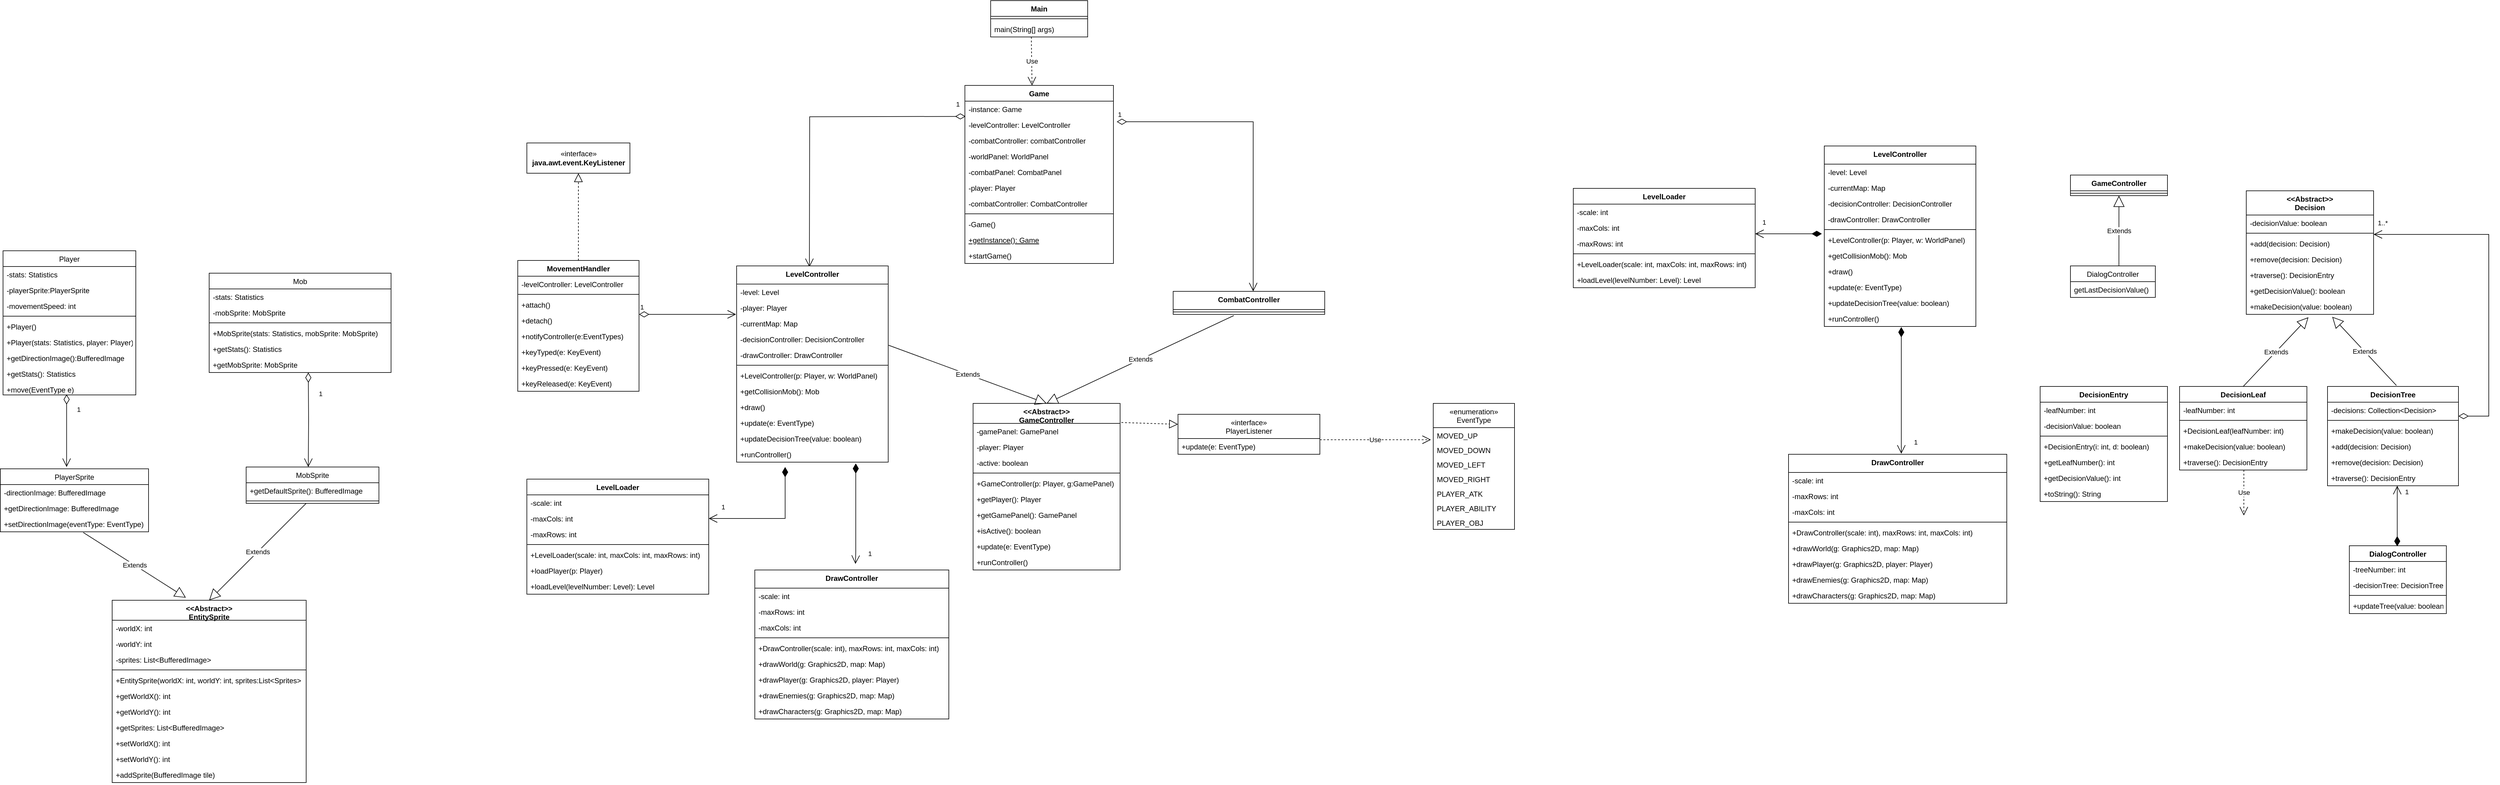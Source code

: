 <mxfile version="20.3.0" type="device"><diagram id="IlfpRMXTaCTv6JPTG5U1" name="Pagina-1"><mxGraphModel dx="4258" dy="226" grid="1" gridSize="10" guides="1" tooltips="1" connect="1" arrows="1" fold="1" page="1" pageScale="1" pageWidth="827" pageHeight="1169" math="0" shadow="0"><root><mxCell id="0"/><mxCell id="1" parent="0"/><mxCell id="RLhUe7lvRv68Rft8hi5m-1" value="&lt;&lt;Abstract&gt;&gt;&#10;Decision&#10;" style="swimlane;fontStyle=1;align=center;verticalAlign=top;childLayout=stackLayout;horizontal=1;startSize=40;horizontalStack=0;resizeParent=1;resizeParentMax=0;resizeLast=0;collapsible=1;marginBottom=0;" parent="1" vertex="1"><mxGeometry x="370" y="314" width="210" height="204" as="geometry"/></mxCell><mxCell id="RLhUe7lvRv68Rft8hi5m-2" value="-decisionValue: boolean" style="text;strokeColor=none;fillColor=none;align=left;verticalAlign=top;spacingLeft=4;spacingRight=4;overflow=hidden;rotatable=0;points=[[0,0.5],[1,0.5]];portConstraint=eastwest;" parent="RLhUe7lvRv68Rft8hi5m-1" vertex="1"><mxGeometry y="40" width="210" height="26" as="geometry"/></mxCell><mxCell id="RLhUe7lvRv68Rft8hi5m-3" value="" style="line;strokeWidth=1;fillColor=none;align=left;verticalAlign=middle;spacingTop=-1;spacingLeft=3;spacingRight=3;rotatable=0;labelPosition=right;points=[];portConstraint=eastwest;strokeColor=inherit;" parent="RLhUe7lvRv68Rft8hi5m-1" vertex="1"><mxGeometry y="66" width="210" height="8" as="geometry"/></mxCell><mxCell id="RLhUe7lvRv68Rft8hi5m-4" value="+add(decision: Decision)" style="text;strokeColor=none;fillColor=none;align=left;verticalAlign=top;spacingLeft=4;spacingRight=4;overflow=hidden;rotatable=0;points=[[0,0.5],[1,0.5]];portConstraint=eastwest;" parent="RLhUe7lvRv68Rft8hi5m-1" vertex="1"><mxGeometry y="74" width="210" height="26" as="geometry"/></mxCell><mxCell id="RLhUe7lvRv68Rft8hi5m-5" value="+remove(decision: Decision)" style="text;strokeColor=none;fillColor=none;align=left;verticalAlign=top;spacingLeft=4;spacingRight=4;overflow=hidden;rotatable=0;points=[[0,0.5],[1,0.5]];portConstraint=eastwest;" parent="RLhUe7lvRv68Rft8hi5m-1" vertex="1"><mxGeometry y="100" width="210" height="26" as="geometry"/></mxCell><mxCell id="RLhUe7lvRv68Rft8hi5m-6" value="+traverse(): DecisionEntry" style="text;strokeColor=none;fillColor=none;align=left;verticalAlign=top;spacingLeft=4;spacingRight=4;overflow=hidden;rotatable=0;points=[[0,0.5],[1,0.5]];portConstraint=eastwest;" parent="RLhUe7lvRv68Rft8hi5m-1" vertex="1"><mxGeometry y="126" width="210" height="26" as="geometry"/></mxCell><mxCell id="RLhUe7lvRv68Rft8hi5m-7" value="+getDecisionValue(): boolean" style="text;strokeColor=none;fillColor=none;align=left;verticalAlign=top;spacingLeft=4;spacingRight=4;overflow=hidden;rotatable=0;points=[[0,0.5],[1,0.5]];portConstraint=eastwest;" parent="RLhUe7lvRv68Rft8hi5m-1" vertex="1"><mxGeometry y="152" width="210" height="26" as="geometry"/></mxCell><mxCell id="RLhUe7lvRv68Rft8hi5m-8" value="+makeDecision(value: boolean)" style="text;strokeColor=none;fillColor=none;align=left;verticalAlign=top;spacingLeft=4;spacingRight=4;overflow=hidden;rotatable=0;points=[[0,0.5],[1,0.5]];portConstraint=eastwest;" parent="RLhUe7lvRv68Rft8hi5m-1" vertex="1"><mxGeometry y="178" width="210" height="26" as="geometry"/></mxCell><mxCell id="RLhUe7lvRv68Rft8hi5m-9" value="DecisionLeaf" style="swimlane;fontStyle=1;align=center;verticalAlign=top;childLayout=stackLayout;horizontal=1;startSize=26;horizontalStack=0;resizeParent=1;resizeParentMax=0;resizeLast=0;collapsible=1;marginBottom=0;" parent="1" vertex="1"><mxGeometry x="260" y="637" width="210" height="138" as="geometry"/></mxCell><mxCell id="RLhUe7lvRv68Rft8hi5m-10" value="-leafNumber: int" style="text;strokeColor=none;fillColor=none;align=left;verticalAlign=top;spacingLeft=4;spacingRight=4;overflow=hidden;rotatable=0;points=[[0,0.5],[1,0.5]];portConstraint=eastwest;" parent="RLhUe7lvRv68Rft8hi5m-9" vertex="1"><mxGeometry y="26" width="210" height="26" as="geometry"/></mxCell><mxCell id="RLhUe7lvRv68Rft8hi5m-11" value="" style="line;strokeWidth=1;fillColor=none;align=left;verticalAlign=middle;spacingTop=-1;spacingLeft=3;spacingRight=3;rotatable=0;labelPosition=right;points=[];portConstraint=eastwest;strokeColor=inherit;" parent="RLhUe7lvRv68Rft8hi5m-9" vertex="1"><mxGeometry y="52" width="210" height="8" as="geometry"/></mxCell><mxCell id="RLhUe7lvRv68Rft8hi5m-12" value="+DecisionLeaf(leafNumber: int)" style="text;strokeColor=none;fillColor=none;align=left;verticalAlign=top;spacingLeft=4;spacingRight=4;overflow=hidden;rotatable=0;points=[[0,0.5],[1,0.5]];portConstraint=eastwest;" parent="RLhUe7lvRv68Rft8hi5m-9" vertex="1"><mxGeometry y="60" width="210" height="26" as="geometry"/></mxCell><mxCell id="RLhUe7lvRv68Rft8hi5m-13" value="+makeDecision(value: boolean)&#10;" style="text;strokeColor=none;fillColor=none;align=left;verticalAlign=top;spacingLeft=4;spacingRight=4;overflow=hidden;rotatable=0;points=[[0,0.5],[1,0.5]];portConstraint=eastwest;" parent="RLhUe7lvRv68Rft8hi5m-9" vertex="1"><mxGeometry y="86" width="210" height="26" as="geometry"/></mxCell><mxCell id="RLhUe7lvRv68Rft8hi5m-14" value="+traverse(): DecisionEntry" style="text;strokeColor=none;fillColor=none;align=left;verticalAlign=top;spacingLeft=4;spacingRight=4;overflow=hidden;rotatable=0;points=[[0,0.5],[1,0.5]];portConstraint=eastwest;" parent="RLhUe7lvRv68Rft8hi5m-9" vertex="1"><mxGeometry y="112" width="210" height="26" as="geometry"/></mxCell><mxCell id="RLhUe7lvRv68Rft8hi5m-15" value="DecisionTree" style="swimlane;fontStyle=1;align=center;verticalAlign=top;childLayout=stackLayout;horizontal=1;startSize=26;horizontalStack=0;resizeParent=1;resizeParentMax=0;resizeLast=0;collapsible=1;marginBottom=0;" parent="1" vertex="1"><mxGeometry x="504" y="637" width="216" height="164" as="geometry"/></mxCell><mxCell id="RLhUe7lvRv68Rft8hi5m-16" value="-decisions: Collection&lt;Decision&gt;" style="text;strokeColor=none;fillColor=none;align=left;verticalAlign=top;spacingLeft=4;spacingRight=4;overflow=hidden;rotatable=0;points=[[0,0.5],[1,0.5]];portConstraint=eastwest;" parent="RLhUe7lvRv68Rft8hi5m-15" vertex="1"><mxGeometry y="26" width="216" height="26" as="geometry"/></mxCell><mxCell id="RLhUe7lvRv68Rft8hi5m-17" value="" style="line;strokeWidth=1;fillColor=none;align=left;verticalAlign=middle;spacingTop=-1;spacingLeft=3;spacingRight=3;rotatable=0;labelPosition=right;points=[];portConstraint=eastwest;strokeColor=inherit;" parent="RLhUe7lvRv68Rft8hi5m-15" vertex="1"><mxGeometry y="52" width="216" height="8" as="geometry"/></mxCell><mxCell id="RLhUe7lvRv68Rft8hi5m-18" value="+makeDecision(value: boolean)" style="text;strokeColor=none;fillColor=none;align=left;verticalAlign=top;spacingLeft=4;spacingRight=4;overflow=hidden;rotatable=0;points=[[0,0.5],[1,0.5]];portConstraint=eastwest;" parent="RLhUe7lvRv68Rft8hi5m-15" vertex="1"><mxGeometry y="60" width="216" height="26" as="geometry"/></mxCell><mxCell id="RLhUe7lvRv68Rft8hi5m-19" value="+add(decision: Decision)" style="text;strokeColor=none;fillColor=none;align=left;verticalAlign=top;spacingLeft=4;spacingRight=4;overflow=hidden;rotatable=0;points=[[0,0.5],[1,0.5]];portConstraint=eastwest;" parent="RLhUe7lvRv68Rft8hi5m-15" vertex="1"><mxGeometry y="86" width="216" height="26" as="geometry"/></mxCell><mxCell id="RLhUe7lvRv68Rft8hi5m-20" value="+remove(decision: Decision)" style="text;strokeColor=none;fillColor=none;align=left;verticalAlign=top;spacingLeft=4;spacingRight=4;overflow=hidden;rotatable=0;points=[[0,0.5],[1,0.5]];portConstraint=eastwest;" parent="RLhUe7lvRv68Rft8hi5m-15" vertex="1"><mxGeometry y="112" width="216" height="26" as="geometry"/></mxCell><mxCell id="RLhUe7lvRv68Rft8hi5m-21" value="+traverse(): DecisionEntry" style="text;strokeColor=none;fillColor=none;align=left;verticalAlign=top;spacingLeft=4;spacingRight=4;overflow=hidden;rotatable=0;points=[[0,0.5],[1,0.5]];portConstraint=eastwest;" parent="RLhUe7lvRv68Rft8hi5m-15" vertex="1"><mxGeometry y="138" width="216" height="26" as="geometry"/></mxCell><mxCell id="RLhUe7lvRv68Rft8hi5m-22" value="1..*" style="endArrow=open;html=1;endSize=12;startArrow=diamondThin;startSize=14;startFill=0;edgeStyle=orthogonalEdgeStyle;align=left;verticalAlign=bottom;rounded=0;" parent="1" edge="1"><mxGeometry x="0.984" y="-10" relative="1" as="geometry"><mxPoint x="720" y="686" as="sourcePoint"/><mxPoint x="580" y="386" as="targetPoint"/><Array as="points"><mxPoint x="770" y="686"/><mxPoint x="770" y="386"/></Array><mxPoint as="offset"/></mxGeometry></mxCell><mxCell id="RLhUe7lvRv68Rft8hi5m-23" value="Extends" style="endArrow=block;endSize=16;endFill=0;html=1;rounded=0;exitX=0.5;exitY=0;exitDx=0;exitDy=0;entryX=0.403;entryY=1.031;entryDx=0;entryDy=0;entryPerimeter=0;" parent="1" source="RLhUe7lvRv68Rft8hi5m-9" edge="1"><mxGeometry width="160" relative="1" as="geometry"><mxPoint x="468" y="550" as="sourcePoint"/><mxPoint x="472.54" y="522.806" as="targetPoint"/></mxGeometry></mxCell><mxCell id="RLhUe7lvRv68Rft8hi5m-24" value="Extends" style="endArrow=block;endSize=16;endFill=0;html=1;rounded=0;entryX=0.621;entryY=1;entryDx=0;entryDy=0;entryPerimeter=0;exitX=0.526;exitY=-0.01;exitDx=0;exitDy=0;exitPerimeter=0;" parent="1" source="RLhUe7lvRv68Rft8hi5m-15" edge="1"><mxGeometry width="160" relative="1" as="geometry"><mxPoint x="618" y="620" as="sourcePoint"/><mxPoint x="511.78" y="522" as="targetPoint"/></mxGeometry></mxCell><mxCell id="RLhUe7lvRv68Rft8hi5m-25" value="Use" style="endArrow=open;endSize=12;dashed=1;html=1;rounded=0;exitX=0.505;exitY=1;exitDx=0;exitDy=0;exitPerimeter=0;" parent="1" source="RLhUe7lvRv68Rft8hi5m-14" edge="1"><mxGeometry width="160" relative="1" as="geometry"><mxPoint x="367.71" y="801" as="sourcePoint"/><mxPoint x="366" y="850" as="targetPoint"/></mxGeometry></mxCell><mxCell id="RLhUe7lvRv68Rft8hi5m-27" value="DecisionEntry" style="swimlane;fontStyle=1;align=center;verticalAlign=top;childLayout=stackLayout;horizontal=1;startSize=26;horizontalStack=0;resizeParent=1;resizeParentMax=0;resizeLast=0;collapsible=1;marginBottom=0;" parent="1" vertex="1"><mxGeometry x="30" y="637" width="210" height="190" as="geometry"/></mxCell><mxCell id="RLhUe7lvRv68Rft8hi5m-28" value="-leafNumber: int" style="text;strokeColor=none;fillColor=none;align=left;verticalAlign=top;spacingLeft=4;spacingRight=4;overflow=hidden;rotatable=0;points=[[0,0.5],[1,0.5]];portConstraint=eastwest;" parent="RLhUe7lvRv68Rft8hi5m-27" vertex="1"><mxGeometry y="26" width="210" height="26" as="geometry"/></mxCell><mxCell id="RLhUe7lvRv68Rft8hi5m-29" value="-decisionValue: boolean" style="text;strokeColor=none;fillColor=none;align=left;verticalAlign=top;spacingLeft=4;spacingRight=4;overflow=hidden;rotatable=0;points=[[0,0.5],[1,0.5]];portConstraint=eastwest;" parent="RLhUe7lvRv68Rft8hi5m-27" vertex="1"><mxGeometry y="52" width="210" height="26" as="geometry"/></mxCell><mxCell id="RLhUe7lvRv68Rft8hi5m-30" value="" style="line;strokeWidth=1;fillColor=none;align=left;verticalAlign=middle;spacingTop=-1;spacingLeft=3;spacingRight=3;rotatable=0;labelPosition=right;points=[];portConstraint=eastwest;strokeColor=inherit;" parent="RLhUe7lvRv68Rft8hi5m-27" vertex="1"><mxGeometry y="78" width="210" height="8" as="geometry"/></mxCell><mxCell id="RLhUe7lvRv68Rft8hi5m-31" value="+DecisionEntry(i: int, d: boolean)" style="text;strokeColor=none;fillColor=none;align=left;verticalAlign=top;spacingLeft=4;spacingRight=4;overflow=hidden;rotatable=0;points=[[0,0.5],[1,0.5]];portConstraint=eastwest;" parent="RLhUe7lvRv68Rft8hi5m-27" vertex="1"><mxGeometry y="86" width="210" height="26" as="geometry"/></mxCell><mxCell id="RLhUe7lvRv68Rft8hi5m-32" value="+getLeafNumber(): int" style="text;strokeColor=none;fillColor=none;align=left;verticalAlign=top;spacingLeft=4;spacingRight=4;overflow=hidden;rotatable=0;points=[[0,0.5],[1,0.5]];portConstraint=eastwest;" parent="RLhUe7lvRv68Rft8hi5m-27" vertex="1"><mxGeometry y="112" width="210" height="26" as="geometry"/></mxCell><mxCell id="RLhUe7lvRv68Rft8hi5m-33" value="+getDecisionValue(): int" style="text;strokeColor=none;fillColor=none;align=left;verticalAlign=top;spacingLeft=4;spacingRight=4;overflow=hidden;rotatable=0;points=[[0,0.5],[1,0.5]];portConstraint=eastwest;" parent="RLhUe7lvRv68Rft8hi5m-27" vertex="1"><mxGeometry y="138" width="210" height="26" as="geometry"/></mxCell><mxCell id="RLhUe7lvRv68Rft8hi5m-34" value="+toString(): String" style="text;strokeColor=none;fillColor=none;align=left;verticalAlign=top;spacingLeft=4;spacingRight=4;overflow=hidden;rotatable=0;points=[[0,0.5],[1,0.5]];portConstraint=eastwest;" parent="RLhUe7lvRv68Rft8hi5m-27" vertex="1"><mxGeometry y="164" width="210" height="26" as="geometry"/></mxCell><mxCell id="RLhUe7lvRv68Rft8hi5m-35" value="DialogController" style="swimlane;fontStyle=0;childLayout=stackLayout;horizontal=1;startSize=26;fillColor=none;horizontalStack=0;resizeParent=1;resizeParentMax=0;resizeLast=0;collapsible=1;marginBottom=0;" parent="1" vertex="1"><mxGeometry x="80" y="438" width="140" height="52" as="geometry"/></mxCell><mxCell id="RLhUe7lvRv68Rft8hi5m-36" value="getLastDecisionValue()" style="text;strokeColor=none;fillColor=none;align=left;verticalAlign=top;spacingLeft=4;spacingRight=4;overflow=hidden;rotatable=0;points=[[0,0.5],[1,0.5]];portConstraint=eastwest;" parent="RLhUe7lvRv68Rft8hi5m-35" vertex="1"><mxGeometry y="26" width="140" height="26" as="geometry"/></mxCell><mxCell id="RLhUe7lvRv68Rft8hi5m-37" value="GameController" style="swimlane;fontStyle=1;align=center;verticalAlign=top;childLayout=stackLayout;horizontal=1;startSize=26;horizontalStack=0;resizeParent=1;resizeParentMax=0;resizeLast=0;collapsible=1;marginBottom=0;" parent="1" vertex="1"><mxGeometry x="80" y="288" width="160" height="34" as="geometry"/></mxCell><mxCell id="RLhUe7lvRv68Rft8hi5m-38" value="" style="line;strokeWidth=1;fillColor=none;align=left;verticalAlign=middle;spacingTop=-1;spacingLeft=3;spacingRight=3;rotatable=0;labelPosition=right;points=[];portConstraint=eastwest;strokeColor=inherit;" parent="RLhUe7lvRv68Rft8hi5m-37" vertex="1"><mxGeometry y="26" width="160" height="8" as="geometry"/></mxCell><mxCell id="RLhUe7lvRv68Rft8hi5m-39" value="Extends" style="endArrow=block;endSize=16;endFill=0;html=1;rounded=0;exitX=0.571;exitY=0;exitDx=0;exitDy=0;exitPerimeter=0;entryX=0.5;entryY=1;entryDx=0;entryDy=0;" parent="1" source="RLhUe7lvRv68Rft8hi5m-35" target="RLhUe7lvRv68Rft8hi5m-37" edge="1"><mxGeometry width="160" relative="1" as="geometry"><mxPoint x="130" y="382" as="sourcePoint"/><mxPoint x="290" y="382" as="targetPoint"/></mxGeometry></mxCell><mxCell id="RLhUe7lvRv68Rft8hi5m-40" value="DialogController" style="swimlane;fontStyle=1;align=center;verticalAlign=top;childLayout=stackLayout;horizontal=1;startSize=26;horizontalStack=0;resizeParent=1;resizeParentMax=0;resizeLast=0;collapsible=1;marginBottom=0;" parent="1" vertex="1"><mxGeometry x="540" y="900" width="160" height="112" as="geometry"/></mxCell><mxCell id="RLhUe7lvRv68Rft8hi5m-41" value="-treeNumber: int" style="text;strokeColor=none;fillColor=none;align=left;verticalAlign=top;spacingLeft=4;spacingRight=4;overflow=hidden;rotatable=0;points=[[0,0.5],[1,0.5]];portConstraint=eastwest;" parent="RLhUe7lvRv68Rft8hi5m-40" vertex="1"><mxGeometry y="26" width="160" height="26" as="geometry"/></mxCell><mxCell id="RLhUe7lvRv68Rft8hi5m-42" value="-decisionTree: DecisionTree" style="text;strokeColor=none;fillColor=none;align=left;verticalAlign=top;spacingLeft=4;spacingRight=4;overflow=hidden;rotatable=0;points=[[0,0.5],[1,0.5]];portConstraint=eastwest;" parent="RLhUe7lvRv68Rft8hi5m-40" vertex="1"><mxGeometry y="52" width="160" height="26" as="geometry"/></mxCell><mxCell id="RLhUe7lvRv68Rft8hi5m-43" value="" style="line;strokeWidth=1;fillColor=none;align=left;verticalAlign=middle;spacingTop=-1;spacingLeft=3;spacingRight=3;rotatable=0;labelPosition=right;points=[];portConstraint=eastwest;strokeColor=inherit;" parent="RLhUe7lvRv68Rft8hi5m-40" vertex="1"><mxGeometry y="78" width="160" height="8" as="geometry"/></mxCell><mxCell id="RLhUe7lvRv68Rft8hi5m-44" value="+updateTree(value: boolean)" style="text;strokeColor=none;fillColor=none;align=left;verticalAlign=top;spacingLeft=4;spacingRight=4;overflow=hidden;rotatable=0;points=[[0,0.5],[1,0.5]];portConstraint=eastwest;" parent="RLhUe7lvRv68Rft8hi5m-40" vertex="1"><mxGeometry y="86" width="160" height="26" as="geometry"/></mxCell><mxCell id="RLhUe7lvRv68Rft8hi5m-45" value="LevelController" style="swimlane;fontStyle=1;align=center;verticalAlign=top;childLayout=stackLayout;horizontal=1;startSize=30;horizontalStack=0;resizeParent=1;resizeParentMax=0;resizeLast=0;collapsible=1;marginBottom=0;" parent="1" vertex="1"><mxGeometry x="-326" y="240" width="250" height="298" as="geometry"/></mxCell><mxCell id="RLhUe7lvRv68Rft8hi5m-46" value="-level: Level" style="text;strokeColor=none;fillColor=none;align=left;verticalAlign=top;spacingLeft=4;spacingRight=4;overflow=hidden;rotatable=0;points=[[0,0.5],[1,0.5]];portConstraint=eastwest;" parent="RLhUe7lvRv68Rft8hi5m-45" vertex="1"><mxGeometry y="30" width="250" height="26" as="geometry"/></mxCell><mxCell id="RLhUe7lvRv68Rft8hi5m-47" value="-currentMap: Map" style="text;strokeColor=none;fillColor=none;align=left;verticalAlign=top;spacingLeft=4;spacingRight=4;overflow=hidden;rotatable=0;points=[[0,0.5],[1,0.5]];portConstraint=eastwest;" parent="RLhUe7lvRv68Rft8hi5m-45" vertex="1"><mxGeometry y="56" width="250" height="26" as="geometry"/></mxCell><mxCell id="RLhUe7lvRv68Rft8hi5m-48" value="-decisionController: DecisionController" style="text;strokeColor=none;fillColor=none;align=left;verticalAlign=top;spacingLeft=4;spacingRight=4;overflow=hidden;rotatable=0;points=[[0,0.5],[1,0.5]];portConstraint=eastwest;" parent="RLhUe7lvRv68Rft8hi5m-45" vertex="1"><mxGeometry y="82" width="250" height="26" as="geometry"/></mxCell><mxCell id="RLhUe7lvRv68Rft8hi5m-49" value="-drawController: DrawController" style="text;strokeColor=none;fillColor=none;align=left;verticalAlign=top;spacingLeft=4;spacingRight=4;overflow=hidden;rotatable=0;points=[[0,0.5],[1,0.5]];portConstraint=eastwest;" parent="RLhUe7lvRv68Rft8hi5m-45" vertex="1"><mxGeometry y="108" width="250" height="26" as="geometry"/></mxCell><mxCell id="RLhUe7lvRv68Rft8hi5m-50" value="" style="line;strokeWidth=1;fillColor=none;align=left;verticalAlign=middle;spacingTop=-1;spacingLeft=3;spacingRight=3;rotatable=0;labelPosition=right;points=[];portConstraint=eastwest;strokeColor=inherit;" parent="RLhUe7lvRv68Rft8hi5m-45" vertex="1"><mxGeometry y="134" width="250" height="8" as="geometry"/></mxCell><mxCell id="RLhUe7lvRv68Rft8hi5m-51" value="+LevelController(p: Player, w: WorldPanel)&#10;" style="text;strokeColor=none;fillColor=none;align=left;verticalAlign=top;spacingLeft=4;spacingRight=4;overflow=hidden;rotatable=0;points=[[0,0.5],[1,0.5]];portConstraint=eastwest;" parent="RLhUe7lvRv68Rft8hi5m-45" vertex="1"><mxGeometry y="142" width="250" height="26" as="geometry"/></mxCell><mxCell id="RLhUe7lvRv68Rft8hi5m-52" value="+getCollisionMob(): Mob" style="text;strokeColor=none;fillColor=none;align=left;verticalAlign=top;spacingLeft=4;spacingRight=4;overflow=hidden;rotatable=0;points=[[0,0.5],[1,0.5]];portConstraint=eastwest;" parent="RLhUe7lvRv68Rft8hi5m-45" vertex="1"><mxGeometry y="168" width="250" height="26" as="geometry"/></mxCell><mxCell id="RLhUe7lvRv68Rft8hi5m-53" value="+draw()" style="text;strokeColor=none;fillColor=none;align=left;verticalAlign=top;spacingLeft=4;spacingRight=4;overflow=hidden;rotatable=0;points=[[0,0.5],[1,0.5]];portConstraint=eastwest;" parent="RLhUe7lvRv68Rft8hi5m-45" vertex="1"><mxGeometry y="194" width="250" height="26" as="geometry"/></mxCell><mxCell id="RLhUe7lvRv68Rft8hi5m-54" value="+update(e: EventType)" style="text;strokeColor=none;fillColor=none;align=left;verticalAlign=top;spacingLeft=4;spacingRight=4;overflow=hidden;rotatable=0;points=[[0,0.5],[1,0.5]];portConstraint=eastwest;" parent="RLhUe7lvRv68Rft8hi5m-45" vertex="1"><mxGeometry y="220" width="250" height="26" as="geometry"/></mxCell><mxCell id="RLhUe7lvRv68Rft8hi5m-55" value="+updateDecisionTree(value: boolean)" style="text;strokeColor=none;fillColor=none;align=left;verticalAlign=top;spacingLeft=4;spacingRight=4;overflow=hidden;rotatable=0;points=[[0,0.5],[1,0.5]];portConstraint=eastwest;" parent="RLhUe7lvRv68Rft8hi5m-45" vertex="1"><mxGeometry y="246" width="250" height="26" as="geometry"/></mxCell><mxCell id="RLhUe7lvRv68Rft8hi5m-56" value="+runController()" style="text;strokeColor=none;fillColor=none;align=left;verticalAlign=top;spacingLeft=4;spacingRight=4;overflow=hidden;rotatable=0;points=[[0,0.5],[1,0.5]];portConstraint=eastwest;" parent="RLhUe7lvRv68Rft8hi5m-45" vertex="1"><mxGeometry y="272" width="250" height="26" as="geometry"/></mxCell><mxCell id="RLhUe7lvRv68Rft8hi5m-57" value="DrawController" style="swimlane;fontStyle=1;align=center;verticalAlign=top;childLayout=stackLayout;horizontal=1;startSize=30;horizontalStack=0;resizeParent=1;resizeParentMax=0;resizeLast=0;collapsible=1;marginBottom=0;" parent="1" vertex="1"><mxGeometry x="-385" y="749" width="360" height="246" as="geometry"/></mxCell><mxCell id="RLhUe7lvRv68Rft8hi5m-58" value="-scale: int" style="text;strokeColor=none;fillColor=none;align=left;verticalAlign=top;spacingLeft=4;spacingRight=4;overflow=hidden;rotatable=0;points=[[0,0.5],[1,0.5]];portConstraint=eastwest;" parent="RLhUe7lvRv68Rft8hi5m-57" vertex="1"><mxGeometry y="30" width="360" height="26" as="geometry"/></mxCell><mxCell id="RLhUe7lvRv68Rft8hi5m-59" value="-maxRows: int" style="text;strokeColor=none;fillColor=none;align=left;verticalAlign=top;spacingLeft=4;spacingRight=4;overflow=hidden;rotatable=0;points=[[0,0.5],[1,0.5]];portConstraint=eastwest;" parent="RLhUe7lvRv68Rft8hi5m-57" vertex="1"><mxGeometry y="56" width="360" height="26" as="geometry"/></mxCell><mxCell id="RLhUe7lvRv68Rft8hi5m-60" value="-maxCols: int" style="text;strokeColor=none;fillColor=none;align=left;verticalAlign=top;spacingLeft=4;spacingRight=4;overflow=hidden;rotatable=0;points=[[0,0.5],[1,0.5]];portConstraint=eastwest;" parent="RLhUe7lvRv68Rft8hi5m-57" vertex="1"><mxGeometry y="82" width="360" height="26" as="geometry"/></mxCell><mxCell id="RLhUe7lvRv68Rft8hi5m-61" value="" style="line;strokeWidth=1;fillColor=none;align=left;verticalAlign=middle;spacingTop=-1;spacingLeft=3;spacingRight=3;rotatable=0;labelPosition=right;points=[];portConstraint=eastwest;strokeColor=inherit;" parent="RLhUe7lvRv68Rft8hi5m-57" vertex="1"><mxGeometry y="108" width="360" height="8" as="geometry"/></mxCell><mxCell id="RLhUe7lvRv68Rft8hi5m-62" value="+DrawController(scale: int), maxRows: int, maxCols: int)" style="text;strokeColor=none;fillColor=none;align=left;verticalAlign=top;spacingLeft=4;spacingRight=4;overflow=hidden;rotatable=0;points=[[0,0.5],[1,0.5]];portConstraint=eastwest;" parent="RLhUe7lvRv68Rft8hi5m-57" vertex="1"><mxGeometry y="116" width="360" height="26" as="geometry"/></mxCell><mxCell id="RLhUe7lvRv68Rft8hi5m-63" value="+drawWorld(g: Graphics2D, map: Map)" style="text;strokeColor=none;fillColor=none;align=left;verticalAlign=top;spacingLeft=4;spacingRight=4;overflow=hidden;rotatable=0;points=[[0,0.5],[1,0.5]];portConstraint=eastwest;" parent="RLhUe7lvRv68Rft8hi5m-57" vertex="1"><mxGeometry y="142" width="360" height="26" as="geometry"/></mxCell><mxCell id="RLhUe7lvRv68Rft8hi5m-64" value="+drawPlayer(g: Graphics2D, player: Player)" style="text;strokeColor=none;fillColor=none;align=left;verticalAlign=top;spacingLeft=4;spacingRight=4;overflow=hidden;rotatable=0;points=[[0,0.5],[1,0.5]];portConstraint=eastwest;" parent="RLhUe7lvRv68Rft8hi5m-57" vertex="1"><mxGeometry y="168" width="360" height="26" as="geometry"/></mxCell><mxCell id="RLhUe7lvRv68Rft8hi5m-65" value="+drawEnemies(g: Graphics2D, map: Map)" style="text;strokeColor=none;fillColor=none;align=left;verticalAlign=top;spacingLeft=4;spacingRight=4;overflow=hidden;rotatable=0;points=[[0,0.5],[1,0.5]];portConstraint=eastwest;" parent="RLhUe7lvRv68Rft8hi5m-57" vertex="1"><mxGeometry y="194" width="360" height="26" as="geometry"/></mxCell><mxCell id="RLhUe7lvRv68Rft8hi5m-66" value="+drawCharacters(g: Graphics2D, map: Map)" style="text;strokeColor=none;fillColor=none;align=left;verticalAlign=top;spacingLeft=4;spacingRight=4;overflow=hidden;rotatable=0;points=[[0,0.5],[1,0.5]];portConstraint=eastwest;" parent="RLhUe7lvRv68Rft8hi5m-57" vertex="1"><mxGeometry y="220" width="360" height="26" as="geometry"/></mxCell><mxCell id="RLhUe7lvRv68Rft8hi5m-67" value="1" style="endArrow=open;html=1;endSize=12;startArrow=diamondThin;startSize=14;startFill=1;edgeStyle=orthogonalEdgeStyle;align=left;verticalAlign=bottom;rounded=0;" parent="1" edge="1"><mxGeometry x="0.905" y="19" relative="1" as="geometry"><mxPoint x="-199" y="539" as="sourcePoint"/><mxPoint x="-199" y="748" as="targetPoint"/><Array as="points"><mxPoint x="-199" y="728"/><mxPoint x="-199" y="728"/></Array><mxPoint as="offset"/></mxGeometry></mxCell><mxCell id="RLhUe7lvRv68Rft8hi5m-68" value="LevelLoader" style="swimlane;fontStyle=1;align=center;verticalAlign=top;childLayout=stackLayout;horizontal=1;startSize=26;horizontalStack=0;resizeParent=1;resizeParentMax=0;resizeLast=0;collapsible=1;marginBottom=0;" parent="1" vertex="1"><mxGeometry x="-740" y="310" width="300" height="164" as="geometry"/></mxCell><mxCell id="RLhUe7lvRv68Rft8hi5m-69" value="-scale: int" style="text;strokeColor=none;fillColor=none;align=left;verticalAlign=top;spacingLeft=4;spacingRight=4;overflow=hidden;rotatable=0;points=[[0,0.5],[1,0.5]];portConstraint=eastwest;" parent="RLhUe7lvRv68Rft8hi5m-68" vertex="1"><mxGeometry y="26" width="300" height="26" as="geometry"/></mxCell><mxCell id="RLhUe7lvRv68Rft8hi5m-70" value="-maxCols: int" style="text;strokeColor=none;fillColor=none;align=left;verticalAlign=top;spacingLeft=4;spacingRight=4;overflow=hidden;rotatable=0;points=[[0,0.5],[1,0.5]];portConstraint=eastwest;" parent="RLhUe7lvRv68Rft8hi5m-68" vertex="1"><mxGeometry y="52" width="300" height="26" as="geometry"/></mxCell><mxCell id="RLhUe7lvRv68Rft8hi5m-71" value="-maxRows: int" style="text;strokeColor=none;fillColor=none;align=left;verticalAlign=top;spacingLeft=4;spacingRight=4;overflow=hidden;rotatable=0;points=[[0,0.5],[1,0.5]];portConstraint=eastwest;" parent="RLhUe7lvRv68Rft8hi5m-68" vertex="1"><mxGeometry y="78" width="300" height="26" as="geometry"/></mxCell><mxCell id="RLhUe7lvRv68Rft8hi5m-72" value="" style="line;strokeWidth=1;fillColor=none;align=left;verticalAlign=middle;spacingTop=-1;spacingLeft=3;spacingRight=3;rotatable=0;labelPosition=right;points=[];portConstraint=eastwest;strokeColor=inherit;" parent="RLhUe7lvRv68Rft8hi5m-68" vertex="1"><mxGeometry y="104" width="300" height="8" as="geometry"/></mxCell><mxCell id="RLhUe7lvRv68Rft8hi5m-73" value="+LevelLoader(scale: int, maxCols: int, maxRows: int)" style="text;strokeColor=none;fillColor=none;align=left;verticalAlign=top;spacingLeft=4;spacingRight=4;overflow=hidden;rotatable=0;points=[[0,0.5],[1,0.5]];portConstraint=eastwest;fontStyle=0" parent="RLhUe7lvRv68Rft8hi5m-68" vertex="1"><mxGeometry y="112" width="300" height="26" as="geometry"/></mxCell><mxCell id="RLhUe7lvRv68Rft8hi5m-74" value="+loadLevel(levelNumber: Level): Level" style="text;strokeColor=none;fillColor=none;align=left;verticalAlign=top;spacingLeft=4;spacingRight=4;overflow=hidden;rotatable=0;points=[[0,0.5],[1,0.5]];portConstraint=eastwest;fontStyle=0" parent="RLhUe7lvRv68Rft8hi5m-68" vertex="1"><mxGeometry y="138" width="300" height="26" as="geometry"/></mxCell><mxCell id="RLhUe7lvRv68Rft8hi5m-75" value="1" style="endArrow=open;html=1;endSize=12;startArrow=diamondThin;startSize=14;startFill=1;edgeStyle=orthogonalEdgeStyle;align=left;verticalAlign=bottom;rounded=0;" parent="1" edge="1"><mxGeometry x="0.818" y="-10" relative="1" as="geometry"><mxPoint x="-330" y="385" as="sourcePoint"/><mxPoint x="-440" y="385" as="targetPoint"/><mxPoint as="offset"/></mxGeometry></mxCell><mxCell id="RLhUe7lvRv68Rft8hi5m-76" value="Main" style="swimlane;fontStyle=1;align=center;verticalAlign=top;childLayout=stackLayout;horizontal=1;startSize=26;horizontalStack=0;resizeParent=1;resizeParentMax=0;resizeLast=0;collapsible=1;marginBottom=0;" parent="1" vertex="1"><mxGeometry x="-1701" width="160" height="60" as="geometry"/></mxCell><mxCell id="RLhUe7lvRv68Rft8hi5m-77" value="" style="line;strokeWidth=1;fillColor=none;align=left;verticalAlign=middle;spacingTop=-1;spacingLeft=3;spacingRight=3;rotatable=0;labelPosition=right;points=[];portConstraint=eastwest;strokeColor=inherit;" parent="RLhUe7lvRv68Rft8hi5m-76" vertex="1"><mxGeometry y="26" width="160" height="8" as="geometry"/></mxCell><mxCell id="RLhUe7lvRv68Rft8hi5m-78" value="main(String[] args)" style="text;strokeColor=none;fillColor=none;align=left;verticalAlign=top;spacingLeft=4;spacingRight=4;overflow=hidden;rotatable=0;points=[[0,0.5],[1,0.5]];portConstraint=eastwest;" parent="RLhUe7lvRv68Rft8hi5m-76" vertex="1"><mxGeometry y="34" width="160" height="26" as="geometry"/></mxCell><mxCell id="RLhUe7lvRv68Rft8hi5m-79" value="Game" style="swimlane;fontStyle=1;align=center;verticalAlign=top;childLayout=stackLayout;horizontal=1;startSize=26;horizontalStack=0;resizeParent=1;resizeParentMax=0;resizeLast=0;collapsible=1;marginBottom=0;" parent="1" vertex="1"><mxGeometry x="-1743.5" y="140" width="245" height="294" as="geometry"/></mxCell><mxCell id="k9kaqODm8hq5DJdeUuk8-2" value="-instance: Game" style="text;strokeColor=none;fillColor=none;align=left;verticalAlign=top;spacingLeft=4;spacingRight=4;overflow=hidden;rotatable=0;points=[[0,0.5],[1,0.5]];portConstraint=eastwest;" parent="RLhUe7lvRv68Rft8hi5m-79" vertex="1"><mxGeometry y="26" width="245" height="26" as="geometry"/></mxCell><mxCell id="k9kaqODm8hq5DJdeUuk8-3" value="-levelController: LevelController" style="text;strokeColor=none;fillColor=none;align=left;verticalAlign=top;spacingLeft=4;spacingRight=4;overflow=hidden;rotatable=0;points=[[0,0.5],[1,0.5]];portConstraint=eastwest;" parent="RLhUe7lvRv68Rft8hi5m-79" vertex="1"><mxGeometry y="52" width="245" height="26" as="geometry"/></mxCell><mxCell id="k9kaqODm8hq5DJdeUuk8-4" value="-combatController: combatController" style="text;strokeColor=none;fillColor=none;align=left;verticalAlign=top;spacingLeft=4;spacingRight=4;overflow=hidden;rotatable=0;points=[[0,0.5],[1,0.5]];portConstraint=eastwest;" parent="RLhUe7lvRv68Rft8hi5m-79" vertex="1"><mxGeometry y="78" width="245" height="26" as="geometry"/></mxCell><mxCell id="RLhUe7lvRv68Rft8hi5m-80" value="-worldPanel: WorldPanel" style="text;strokeColor=none;fillColor=none;align=left;verticalAlign=top;spacingLeft=4;spacingRight=4;overflow=hidden;rotatable=0;points=[[0,0.5],[1,0.5]];portConstraint=eastwest;" parent="RLhUe7lvRv68Rft8hi5m-79" vertex="1"><mxGeometry y="104" width="245" height="26" as="geometry"/></mxCell><mxCell id="k9kaqODm8hq5DJdeUuk8-5" value="-combatPanel: CombatPanel" style="text;strokeColor=none;fillColor=none;align=left;verticalAlign=top;spacingLeft=4;spacingRight=4;overflow=hidden;rotatable=0;points=[[0,0.5],[1,0.5]];portConstraint=eastwest;" parent="RLhUe7lvRv68Rft8hi5m-79" vertex="1"><mxGeometry y="130" width="245" height="26" as="geometry"/></mxCell><mxCell id="k9kaqODm8hq5DJdeUuk8-6" value="-player: Player" style="text;strokeColor=none;fillColor=none;align=left;verticalAlign=top;spacingLeft=4;spacingRight=4;overflow=hidden;rotatable=0;points=[[0,0.5],[1,0.5]];portConstraint=eastwest;" parent="RLhUe7lvRv68Rft8hi5m-79" vertex="1"><mxGeometry y="156" width="245" height="26" as="geometry"/></mxCell><mxCell id="RLhUe7lvRv68Rft8hi5m-81" value="-combatController: CombatController" style="text;strokeColor=none;fillColor=none;align=left;verticalAlign=top;spacingLeft=4;spacingRight=4;overflow=hidden;rotatable=0;points=[[0,0.5],[1,0.5]];portConstraint=eastwest;" parent="RLhUe7lvRv68Rft8hi5m-79" vertex="1"><mxGeometry y="182" width="245" height="26" as="geometry"/></mxCell><mxCell id="RLhUe7lvRv68Rft8hi5m-82" value="" style="line;strokeWidth=1;fillColor=none;align=left;verticalAlign=middle;spacingTop=-1;spacingLeft=3;spacingRight=3;rotatable=0;labelPosition=right;points=[];portConstraint=eastwest;strokeColor=inherit;" parent="RLhUe7lvRv68Rft8hi5m-79" vertex="1"><mxGeometry y="208" width="245" height="8" as="geometry"/></mxCell><mxCell id="RLhUe7lvRv68Rft8hi5m-83" value="-Game()" style="text;strokeColor=none;fillColor=none;align=left;verticalAlign=top;spacingLeft=4;spacingRight=4;overflow=hidden;rotatable=0;points=[[0,0.5],[1,0.5]];portConstraint=eastwest;" parent="RLhUe7lvRv68Rft8hi5m-79" vertex="1"><mxGeometry y="216" width="245" height="26" as="geometry"/></mxCell><mxCell id="k9kaqODm8hq5DJdeUuk8-1" value="+getInstance(): Game" style="text;strokeColor=none;fillColor=none;align=left;verticalAlign=top;spacingLeft=4;spacingRight=4;overflow=hidden;rotatable=0;points=[[0,0.5],[1,0.5]];portConstraint=eastwest;fontStyle=4" parent="RLhUe7lvRv68Rft8hi5m-79" vertex="1"><mxGeometry y="242" width="245" height="26" as="geometry"/></mxCell><mxCell id="RLhUe7lvRv68Rft8hi5m-84" value="+startGame()" style="text;strokeColor=none;fillColor=none;align=left;verticalAlign=top;spacingLeft=4;spacingRight=4;overflow=hidden;rotatable=0;points=[[0,0.5],[1,0.5]];portConstraint=eastwest;" parent="RLhUe7lvRv68Rft8hi5m-79" vertex="1"><mxGeometry y="268" width="245" height="26" as="geometry"/></mxCell><mxCell id="RLhUe7lvRv68Rft8hi5m-85" value="Use" style="endArrow=open;endSize=12;dashed=1;html=1;rounded=0;exitX=0.419;exitY=1;exitDx=0;exitDy=0;exitPerimeter=0;entryX=0.452;entryY=0;entryDx=0;entryDy=0;entryPerimeter=0;" parent="1" source="RLhUe7lvRv68Rft8hi5m-78" target="RLhUe7lvRv68Rft8hi5m-79" edge="1"><mxGeometry width="160" relative="1" as="geometry"><mxPoint x="-1712.5" y="20" as="sourcePoint"/><mxPoint x="-1552.5" y="20" as="targetPoint"/></mxGeometry></mxCell><mxCell id="RLhUe7lvRv68Rft8hi5m-86" value="Player" style="swimlane;fontStyle=0;childLayout=stackLayout;horizontal=1;startSize=26;fillColor=none;horizontalStack=0;resizeParent=1;resizeParentMax=0;resizeLast=0;collapsible=1;marginBottom=0;" parent="1" vertex="1"><mxGeometry x="-3330" y="413" width="219" height="238" as="geometry"/></mxCell><mxCell id="RLhUe7lvRv68Rft8hi5m-87" value="-stats: Statistics" style="text;strokeColor=none;fillColor=none;align=left;verticalAlign=top;spacingLeft=4;spacingRight=4;overflow=hidden;rotatable=0;points=[[0,0.5],[1,0.5]];portConstraint=eastwest;" parent="RLhUe7lvRv68Rft8hi5m-86" vertex="1"><mxGeometry y="26" width="219" height="26" as="geometry"/></mxCell><mxCell id="RLhUe7lvRv68Rft8hi5m-88" value="-playerSprite:PlayerSprite" style="text;strokeColor=none;fillColor=none;align=left;verticalAlign=top;spacingLeft=4;spacingRight=4;overflow=hidden;rotatable=0;points=[[0,0.5],[1,0.5]];portConstraint=eastwest;" parent="RLhUe7lvRv68Rft8hi5m-86" vertex="1"><mxGeometry y="52" width="219" height="26" as="geometry"/></mxCell><mxCell id="RLhUe7lvRv68Rft8hi5m-90" value="-movementSpeed: int" style="text;strokeColor=none;fillColor=none;align=left;verticalAlign=top;spacingLeft=4;spacingRight=4;overflow=hidden;rotatable=0;points=[[0,0.5],[1,0.5]];portConstraint=eastwest;" parent="RLhUe7lvRv68Rft8hi5m-86" vertex="1"><mxGeometry y="78" width="219" height="26" as="geometry"/></mxCell><mxCell id="RLhUe7lvRv68Rft8hi5m-91" value="" style="line;strokeWidth=1;fillColor=none;align=left;verticalAlign=middle;spacingTop=-1;spacingLeft=3;spacingRight=3;rotatable=0;labelPosition=right;points=[];portConstraint=eastwest;strokeColor=inherit;" parent="RLhUe7lvRv68Rft8hi5m-86" vertex="1"><mxGeometry y="104" width="219" height="8" as="geometry"/></mxCell><mxCell id="RLhUe7lvRv68Rft8hi5m-92" value="+Player()" style="text;strokeColor=none;fillColor=none;align=left;verticalAlign=top;spacingLeft=4;spacingRight=4;overflow=hidden;rotatable=0;points=[[0,0.5],[1,0.5]];portConstraint=eastwest;" parent="RLhUe7lvRv68Rft8hi5m-86" vertex="1"><mxGeometry y="112" width="219" height="26" as="geometry"/></mxCell><mxCell id="MtcBRW5LBRf_qQ5IzNcd-2" value="+Player(stats: Statistics, player: Player)" style="text;strokeColor=none;fillColor=none;align=left;verticalAlign=top;spacingLeft=4;spacingRight=4;overflow=hidden;rotatable=0;points=[[0,0.5],[1,0.5]];portConstraint=eastwest;" vertex="1" parent="RLhUe7lvRv68Rft8hi5m-86"><mxGeometry y="138" width="219" height="26" as="geometry"/></mxCell><mxCell id="RLhUe7lvRv68Rft8hi5m-93" value="+getDirectionImage():BufferedImage" style="text;strokeColor=none;fillColor=none;align=left;verticalAlign=top;spacingLeft=4;spacingRight=4;overflow=hidden;rotatable=0;points=[[0,0.5],[1,0.5]];portConstraint=eastwest;" parent="RLhUe7lvRv68Rft8hi5m-86" vertex="1"><mxGeometry y="164" width="219" height="26" as="geometry"/></mxCell><mxCell id="RLhUe7lvRv68Rft8hi5m-94" value="+getStats(): Statistics" style="text;strokeColor=none;fillColor=none;align=left;verticalAlign=top;spacingLeft=4;spacingRight=4;overflow=hidden;rotatable=0;points=[[0,0.5],[1,0.5]];portConstraint=eastwest;" parent="RLhUe7lvRv68Rft8hi5m-86" vertex="1"><mxGeometry y="190" width="219" height="26" as="geometry"/></mxCell><mxCell id="RLhUe7lvRv68Rft8hi5m-95" value="+move(EventType e)" style="text;strokeColor=none;fillColor=none;align=left;verticalAlign=top;spacingLeft=4;spacingRight=4;overflow=hidden;rotatable=0;points=[[0,0.5],[1,0.5]];portConstraint=eastwest;" parent="RLhUe7lvRv68Rft8hi5m-86" vertex="1"><mxGeometry y="216" width="219" height="22" as="geometry"/></mxCell><mxCell id="RLhUe7lvRv68Rft8hi5m-97" value="«interface»&lt;br&gt;&lt;b&gt;java.awt.event.KeyListener&lt;br&gt;&lt;/b&gt;" style="html=1;" parent="1" vertex="1"><mxGeometry x="-2466" y="235" width="170" height="50" as="geometry"/></mxCell><mxCell id="RLhUe7lvRv68Rft8hi5m-98" value="" style="endArrow=block;dashed=1;endFill=0;endSize=12;html=1;rounded=0;exitX=0.5;exitY=0;exitDx=0;exitDy=0;entryX=0.5;entryY=1;entryDx=0;entryDy=0;" parent="1" source="RLhUe7lvRv68Rft8hi5m-99" target="RLhUe7lvRv68Rft8hi5m-97" edge="1"><mxGeometry width="160" relative="1" as="geometry"><mxPoint x="-2663.8" y="363.544" as="sourcePoint"/><mxPoint x="-2469" y="415" as="targetPoint"/></mxGeometry></mxCell><mxCell id="RLhUe7lvRv68Rft8hi5m-99" value="MovementHandler" style="swimlane;fontStyle=1;align=center;verticalAlign=top;childLayout=stackLayout;horizontal=1;startSize=26;horizontalStack=0;resizeParent=1;resizeParentMax=0;resizeLast=0;collapsible=1;marginBottom=0;" parent="1" vertex="1"><mxGeometry x="-2481" y="429" width="200" height="216" as="geometry"/></mxCell><mxCell id="RLhUe7lvRv68Rft8hi5m-100" value="-levelController: LevelController" style="text;strokeColor=none;fillColor=none;align=left;verticalAlign=top;spacingLeft=4;spacingRight=4;overflow=hidden;rotatable=0;points=[[0,0.5],[1,0.5]];portConstraint=eastwest;" parent="RLhUe7lvRv68Rft8hi5m-99" vertex="1"><mxGeometry y="26" width="200" height="26" as="geometry"/></mxCell><mxCell id="RLhUe7lvRv68Rft8hi5m-101" value="" style="line;strokeWidth=1;fillColor=none;align=left;verticalAlign=middle;spacingTop=-1;spacingLeft=3;spacingRight=3;rotatable=0;labelPosition=right;points=[];portConstraint=eastwest;strokeColor=inherit;" parent="RLhUe7lvRv68Rft8hi5m-99" vertex="1"><mxGeometry y="52" width="200" height="8" as="geometry"/></mxCell><mxCell id="RLhUe7lvRv68Rft8hi5m-102" value="+attach()" style="text;strokeColor=none;fillColor=none;align=left;verticalAlign=top;spacingLeft=4;spacingRight=4;overflow=hidden;rotatable=0;points=[[0,0.5],[1,0.5]];portConstraint=eastwest;" parent="RLhUe7lvRv68Rft8hi5m-99" vertex="1"><mxGeometry y="60" width="200" height="26" as="geometry"/></mxCell><mxCell id="RLhUe7lvRv68Rft8hi5m-103" value="+detach()" style="text;strokeColor=none;fillColor=none;align=left;verticalAlign=top;spacingLeft=4;spacingRight=4;overflow=hidden;rotatable=0;points=[[0,0.5],[1,0.5]];portConstraint=eastwest;" parent="RLhUe7lvRv68Rft8hi5m-99" vertex="1"><mxGeometry y="86" width="200" height="26" as="geometry"/></mxCell><mxCell id="RLhUe7lvRv68Rft8hi5m-104" value="+notifyController(e:EventTypes)" style="text;strokeColor=none;fillColor=none;align=left;verticalAlign=top;spacingLeft=4;spacingRight=4;overflow=hidden;rotatable=0;points=[[0,0.5],[1,0.5]];portConstraint=eastwest;" parent="RLhUe7lvRv68Rft8hi5m-99" vertex="1"><mxGeometry y="112" width="200" height="26" as="geometry"/></mxCell><mxCell id="RLhUe7lvRv68Rft8hi5m-105" value="+keyTyped(e: KeyEvent)" style="text;strokeColor=none;fillColor=none;align=left;verticalAlign=top;spacingLeft=4;spacingRight=4;overflow=hidden;rotatable=0;points=[[0,0.5],[1,0.5]];portConstraint=eastwest;" parent="RLhUe7lvRv68Rft8hi5m-99" vertex="1"><mxGeometry y="138" width="200" height="26" as="geometry"/></mxCell><mxCell id="RLhUe7lvRv68Rft8hi5m-106" value="+keyPressed(e: KeyEvent)" style="text;strokeColor=none;fillColor=none;align=left;verticalAlign=top;spacingLeft=4;spacingRight=4;overflow=hidden;rotatable=0;points=[[0,0.5],[1,0.5]];portConstraint=eastwest;" parent="RLhUe7lvRv68Rft8hi5m-99" vertex="1"><mxGeometry y="164" width="200" height="26" as="geometry"/></mxCell><mxCell id="RLhUe7lvRv68Rft8hi5m-107" value="+keyReleased(e: KeyEvent)" style="text;strokeColor=none;fillColor=none;align=left;verticalAlign=top;spacingLeft=4;spacingRight=4;overflow=hidden;rotatable=0;points=[[0,0.5],[1,0.5]];portConstraint=eastwest;" parent="RLhUe7lvRv68Rft8hi5m-99" vertex="1"><mxGeometry y="190" width="200" height="26" as="geometry"/></mxCell><mxCell id="RLhUe7lvRv68Rft8hi5m-124" value="&lt;&lt;Abstract&gt;&gt;&#10;GameController" style="swimlane;fontStyle=1;align=center;verticalAlign=top;childLayout=stackLayout;horizontal=1;startSize=33;horizontalStack=0;resizeParent=1;resizeParentMax=0;resizeLast=0;collapsible=1;marginBottom=0;" parent="1" vertex="1"><mxGeometry x="-1730" y="665" width="242.5" height="275" as="geometry"/></mxCell><mxCell id="RLhUe7lvRv68Rft8hi5m-125" value="-gamePanel: GamePanel" style="text;strokeColor=none;fillColor=none;align=left;verticalAlign=top;spacingLeft=4;spacingRight=4;overflow=hidden;rotatable=0;points=[[0,0.5],[1,0.5]];portConstraint=eastwest;" parent="RLhUe7lvRv68Rft8hi5m-124" vertex="1"><mxGeometry y="33" width="242.5" height="26" as="geometry"/></mxCell><mxCell id="RLhUe7lvRv68Rft8hi5m-126" value="-player: Player" style="text;strokeColor=none;fillColor=none;align=left;verticalAlign=top;spacingLeft=4;spacingRight=4;overflow=hidden;rotatable=0;points=[[0,0.5],[1,0.5]];portConstraint=eastwest;" parent="RLhUe7lvRv68Rft8hi5m-124" vertex="1"><mxGeometry y="59" width="242.5" height="26" as="geometry"/></mxCell><mxCell id="RLhUe7lvRv68Rft8hi5m-127" value="-active: boolean" style="text;strokeColor=none;fillColor=none;align=left;verticalAlign=top;spacingLeft=4;spacingRight=4;overflow=hidden;rotatable=0;points=[[0,0.5],[1,0.5]];portConstraint=eastwest;" parent="RLhUe7lvRv68Rft8hi5m-124" vertex="1"><mxGeometry y="85" width="242.5" height="26" as="geometry"/></mxCell><mxCell id="RLhUe7lvRv68Rft8hi5m-128" value="" style="line;strokeWidth=1;fillColor=none;align=left;verticalAlign=middle;spacingTop=-1;spacingLeft=3;spacingRight=3;rotatable=0;labelPosition=right;points=[];portConstraint=eastwest;strokeColor=inherit;" parent="RLhUe7lvRv68Rft8hi5m-124" vertex="1"><mxGeometry y="111" width="242.5" height="8" as="geometry"/></mxCell><mxCell id="RLhUe7lvRv68Rft8hi5m-129" value="+GameController(p: Player, g:GamePanel)" style="text;strokeColor=none;fillColor=none;align=left;verticalAlign=top;spacingLeft=4;spacingRight=4;overflow=hidden;rotatable=0;points=[[0,0.5],[1,0.5]];portConstraint=eastwest;" parent="RLhUe7lvRv68Rft8hi5m-124" vertex="1"><mxGeometry y="119" width="242.5" height="26" as="geometry"/></mxCell><mxCell id="RLhUe7lvRv68Rft8hi5m-130" value="+getPlayer(): Player" style="text;strokeColor=none;fillColor=none;align=left;verticalAlign=top;spacingLeft=4;spacingRight=4;overflow=hidden;rotatable=0;points=[[0,0.5],[1,0.5]];portConstraint=eastwest;" parent="RLhUe7lvRv68Rft8hi5m-124" vertex="1"><mxGeometry y="145" width="242.5" height="26" as="geometry"/></mxCell><mxCell id="RLhUe7lvRv68Rft8hi5m-131" value="+getGamePanel(): GamePanel" style="text;strokeColor=none;fillColor=none;align=left;verticalAlign=top;spacingLeft=4;spacingRight=4;overflow=hidden;rotatable=0;points=[[0,0.5],[1,0.5]];portConstraint=eastwest;" parent="RLhUe7lvRv68Rft8hi5m-124" vertex="1"><mxGeometry y="171" width="242.5" height="26" as="geometry"/></mxCell><mxCell id="RLhUe7lvRv68Rft8hi5m-132" value="+isActive(): boolean" style="text;strokeColor=none;fillColor=none;align=left;verticalAlign=top;spacingLeft=4;spacingRight=4;overflow=hidden;rotatable=0;points=[[0,0.5],[1,0.5]];portConstraint=eastwest;" parent="RLhUe7lvRv68Rft8hi5m-124" vertex="1"><mxGeometry y="197" width="242.5" height="26" as="geometry"/></mxCell><mxCell id="RLhUe7lvRv68Rft8hi5m-133" value="+update(e: EventType)" style="text;strokeColor=none;fillColor=none;align=left;verticalAlign=top;spacingLeft=4;spacingRight=4;overflow=hidden;rotatable=0;points=[[0,0.5],[1,0.5]];portConstraint=eastwest;" parent="RLhUe7lvRv68Rft8hi5m-124" vertex="1"><mxGeometry y="223" width="242.5" height="26" as="geometry"/></mxCell><mxCell id="RLhUe7lvRv68Rft8hi5m-134" value="+runController()" style="text;strokeColor=none;fillColor=none;align=left;verticalAlign=top;spacingLeft=4;spacingRight=4;overflow=hidden;rotatable=0;points=[[0,0.5],[1,0.5]];portConstraint=eastwest;" parent="RLhUe7lvRv68Rft8hi5m-124" vertex="1"><mxGeometry y="249" width="242.5" height="26" as="geometry"/></mxCell><mxCell id="RLhUe7lvRv68Rft8hi5m-135" value="CombatController" style="swimlane;fontStyle=1;align=center;verticalAlign=top;childLayout=stackLayout;horizontal=1;startSize=30;horizontalStack=0;resizeParent=1;resizeParentMax=0;resizeLast=0;collapsible=1;marginBottom=0;" parent="1" vertex="1"><mxGeometry x="-1400" y="480" width="250" height="38" as="geometry"/></mxCell><mxCell id="RLhUe7lvRv68Rft8hi5m-136" value="" style="line;strokeWidth=1;fillColor=none;align=left;verticalAlign=middle;spacingTop=-1;spacingLeft=3;spacingRight=3;rotatable=0;labelPosition=right;points=[];portConstraint=eastwest;strokeColor=inherit;" parent="RLhUe7lvRv68Rft8hi5m-135" vertex="1"><mxGeometry y="30" width="250" height="8" as="geometry"/></mxCell><mxCell id="RLhUe7lvRv68Rft8hi5m-137" value="Extends" style="endArrow=block;endSize=16;endFill=0;html=1;rounded=0;exitX=1.003;exitY=0.885;exitDx=0;exitDy=0;exitPerimeter=0;entryX=0.5;entryY=0;entryDx=0;entryDy=0;" parent="1" source="RLhUe7lvRv68Rft8hi5m-195" target="RLhUe7lvRv68Rft8hi5m-124" edge="1"><mxGeometry width="160" relative="1" as="geometry"><mxPoint x="-1871" y="576.992" as="sourcePoint"/><mxPoint x="-1630" y="600" as="targetPoint"/></mxGeometry></mxCell><mxCell id="RLhUe7lvRv68Rft8hi5m-138" value="Extends" style="endArrow=block;endSize=16;endFill=0;html=1;rounded=0;entryX=0.5;entryY=0;entryDx=0;entryDy=0;" parent="1" target="RLhUe7lvRv68Rft8hi5m-124" edge="1"><mxGeometry width="160" relative="1" as="geometry"><mxPoint x="-1300" y="520" as="sourcePoint"/><mxPoint x="-1600" y="660" as="targetPoint"/></mxGeometry></mxCell><mxCell id="RLhUe7lvRv68Rft8hi5m-139" value="«interface»&#10;PlayerListener" style="swimlane;fontStyle=0;childLayout=stackLayout;horizontal=1;startSize=40;fillColor=none;horizontalStack=0;resizeParent=1;resizeParentMax=0;resizeLast=0;collapsible=1;marginBottom=0;" parent="1" vertex="1"><mxGeometry x="-1392" y="683" width="234" height="66" as="geometry"/></mxCell><mxCell id="RLhUe7lvRv68Rft8hi5m-140" value="+update(e: EventType)" style="text;strokeColor=none;fillColor=none;align=left;verticalAlign=top;spacingLeft=4;spacingRight=4;overflow=hidden;rotatable=0;points=[[0,0.5],[1,0.5]];portConstraint=eastwest;" parent="RLhUe7lvRv68Rft8hi5m-139" vertex="1"><mxGeometry y="40" width="234" height="26" as="geometry"/></mxCell><mxCell id="RLhUe7lvRv68Rft8hi5m-141" value="«enumeration»&#10;EventType" style="swimlane;fontStyle=0;childLayout=stackLayout;horizontal=1;startSize=40;fillColor=none;horizontalStack=0;resizeParent=1;resizeParentMax=0;resizeLast=0;collapsible=1;marginBottom=0;" parent="1" vertex="1"><mxGeometry x="-971" y="665" width="134" height="208" as="geometry"><mxRectangle x="660" y="50" width="120" height="40" as="alternateBounds"/></mxGeometry></mxCell><mxCell id="RLhUe7lvRv68Rft8hi5m-142" value="MOVED_UP&#10;" style="text;strokeColor=none;fillColor=none;align=left;verticalAlign=top;spacingLeft=4;spacingRight=4;overflow=hidden;rotatable=0;points=[[0,0.5],[1,0.5]];portConstraint=eastwest;" parent="RLhUe7lvRv68Rft8hi5m-141" vertex="1"><mxGeometry y="40" width="134" height="24" as="geometry"/></mxCell><mxCell id="RLhUe7lvRv68Rft8hi5m-143" value="MOVED_DOWN&#10;" style="text;strokeColor=none;fillColor=none;align=left;verticalAlign=top;spacingLeft=4;spacingRight=4;overflow=hidden;rotatable=0;points=[[0,0.5],[1,0.5]];portConstraint=eastwest;" parent="RLhUe7lvRv68Rft8hi5m-141" vertex="1"><mxGeometry y="64" width="134" height="24" as="geometry"/></mxCell><mxCell id="RLhUe7lvRv68Rft8hi5m-144" value="MOVED_LEFT&#10;" style="text;strokeColor=none;fillColor=none;align=left;verticalAlign=top;spacingLeft=4;spacingRight=4;overflow=hidden;rotatable=0;points=[[0,0.5],[1,0.5]];portConstraint=eastwest;" parent="RLhUe7lvRv68Rft8hi5m-141" vertex="1"><mxGeometry y="88" width="134" height="24" as="geometry"/></mxCell><mxCell id="RLhUe7lvRv68Rft8hi5m-145" value="MOVED_RIGHT" style="text;strokeColor=none;fillColor=none;align=left;verticalAlign=top;spacingLeft=4;spacingRight=4;overflow=hidden;rotatable=0;points=[[0,0.5],[1,0.5]];portConstraint=eastwest;" parent="RLhUe7lvRv68Rft8hi5m-141" vertex="1"><mxGeometry y="112" width="134" height="24" as="geometry"/></mxCell><mxCell id="RLhUe7lvRv68Rft8hi5m-146" value="PLAYER_ATK" style="text;strokeColor=none;fillColor=none;align=left;verticalAlign=top;spacingLeft=4;spacingRight=4;overflow=hidden;rotatable=0;points=[[0,0.5],[1,0.5]];portConstraint=eastwest;" parent="RLhUe7lvRv68Rft8hi5m-141" vertex="1"><mxGeometry y="136" width="134" height="24" as="geometry"/></mxCell><mxCell id="RLhUe7lvRv68Rft8hi5m-147" value="PLAYER_ABILITY" style="text;strokeColor=none;fillColor=none;align=left;verticalAlign=top;spacingLeft=4;spacingRight=4;overflow=hidden;rotatable=0;points=[[0,0.5],[1,0.5]];portConstraint=eastwest;" parent="RLhUe7lvRv68Rft8hi5m-141" vertex="1"><mxGeometry y="160" width="134" height="24" as="geometry"/></mxCell><mxCell id="RLhUe7lvRv68Rft8hi5m-148" value="PLAYER_OBJ" style="text;strokeColor=none;fillColor=none;align=left;verticalAlign=top;spacingLeft=4;spacingRight=4;overflow=hidden;rotatable=0;points=[[0,0.5],[1,0.5]];portConstraint=eastwest;" parent="RLhUe7lvRv68Rft8hi5m-141" vertex="1"><mxGeometry y="184" width="134" height="24" as="geometry"/></mxCell><mxCell id="RLhUe7lvRv68Rft8hi5m-149" value="Use" style="endArrow=open;endSize=12;dashed=1;html=1;rounded=0;entryX=-0.029;entryY=-0.167;entryDx=0;entryDy=0;entryPerimeter=0;" parent="1" target="RLhUe7lvRv68Rft8hi5m-143" edge="1"><mxGeometry width="160" relative="1" as="geometry"><mxPoint x="-1158" y="725" as="sourcePoint"/><mxPoint x="-956" y="635" as="targetPoint"/></mxGeometry></mxCell><mxCell id="RLhUe7lvRv68Rft8hi5m-150" value="1" style="endArrow=open;html=1;endSize=12;startArrow=diamondThin;startSize=14;startFill=0;edgeStyle=orthogonalEdgeStyle;align=left;verticalAlign=bottom;rounded=0;" parent="1" edge="1"><mxGeometry x="-0.931" y="-11" relative="1" as="geometry"><mxPoint x="-1742.5" y="191.17" as="sourcePoint"/><mxPoint x="-2000" y="440" as="targetPoint"/><mxPoint as="offset"/></mxGeometry></mxCell><mxCell id="RLhUe7lvRv68Rft8hi5m-151" value="1" style="endArrow=open;html=1;endSize=12;startArrow=diamondThin;startSize=14;startFill=0;edgeStyle=orthogonalEdgeStyle;align=left;verticalAlign=bottom;rounded=0;entryX=0.5;entryY=0;entryDx=0;entryDy=0;" parent="1" edge="1"><mxGeometry x="-1" y="3" relative="1" as="geometry"><mxPoint x="-1493" y="200" as="sourcePoint"/><mxPoint x="-1268" y="480" as="targetPoint"/><Array as="points"><mxPoint x="-1493" y="200"/><mxPoint x="-1268" y="200"/></Array></mxGeometry></mxCell><mxCell id="RLhUe7lvRv68Rft8hi5m-152" value="1" style="endArrow=open;html=1;endSize=12;startArrow=diamondThin;startSize=14;startFill=0;edgeStyle=orthogonalEdgeStyle;align=left;verticalAlign=bottom;rounded=0;" parent="1" edge="1"><mxGeometry x="-1" y="3" relative="1" as="geometry"><mxPoint x="-2281.0" y="518" as="sourcePoint"/><mxPoint x="-2121.0" y="518" as="targetPoint"/></mxGeometry></mxCell><mxCell id="RLhUe7lvRv68Rft8hi5m-153" value="" style="endArrow=block;dashed=1;endFill=0;endSize=12;html=1;rounded=0;exitX=1.009;exitY=-0.056;exitDx=0;exitDy=0;exitPerimeter=0;entryX=0;entryY=0.25;entryDx=0;entryDy=0;" parent="1" source="RLhUe7lvRv68Rft8hi5m-125" target="RLhUe7lvRv68Rft8hi5m-139" edge="1"><mxGeometry width="160" relative="1" as="geometry"><mxPoint x="-1566.5" y="871.5" as="sourcePoint"/><mxPoint x="-1406.5" y="871.5" as="targetPoint"/></mxGeometry></mxCell><mxCell id="RLhUe7lvRv68Rft8hi5m-154" value="1" style="endArrow=open;html=1;endSize=12;startArrow=diamondThin;startSize=14;startFill=0;edgeStyle=orthogonalEdgeStyle;align=left;verticalAlign=bottom;rounded=0;" parent="1" edge="1"><mxGeometry x="-0.433" y="15" relative="1" as="geometry"><mxPoint x="-3225.14" y="650" as="sourcePoint"/><mxPoint x="-3225.14" y="770" as="targetPoint"/><mxPoint as="offset"/></mxGeometry></mxCell><mxCell id="RLhUe7lvRv68Rft8hi5m-162" value="PlayerSprite" style="swimlane;fontStyle=0;childLayout=stackLayout;horizontal=1;startSize=26;fillColor=none;horizontalStack=0;resizeParent=1;resizeParentMax=0;resizeLast=0;collapsible=1;marginBottom=0;" parent="1" vertex="1"><mxGeometry x="-3334.5" y="773" width="244.5" height="104" as="geometry"/></mxCell><mxCell id="RLhUe7lvRv68Rft8hi5m-163" value="-directionImage: BufferedImage" style="text;strokeColor=none;fillColor=none;align=left;verticalAlign=top;spacingLeft=4;spacingRight=4;overflow=hidden;rotatable=0;points=[[0,0.5],[1,0.5]];portConstraint=eastwest;" parent="RLhUe7lvRv68Rft8hi5m-162" vertex="1"><mxGeometry y="26" width="244.5" height="26" as="geometry"/></mxCell><mxCell id="MtcBRW5LBRf_qQ5IzNcd-1" value="+getDirectionImage: BufferedImage&#10;" style="text;strokeColor=none;fillColor=none;align=left;verticalAlign=top;spacingLeft=4;spacingRight=4;overflow=hidden;rotatable=0;points=[[0,0.5],[1,0.5]];portConstraint=eastwest;" vertex="1" parent="RLhUe7lvRv68Rft8hi5m-162"><mxGeometry y="52" width="244.5" height="26" as="geometry"/></mxCell><mxCell id="RLhUe7lvRv68Rft8hi5m-164" value="+setDirectionImage(eventType: EventType)" style="text;strokeColor=none;fillColor=none;align=left;verticalAlign=top;spacingLeft=4;spacingRight=4;overflow=hidden;rotatable=0;points=[[0,0.5],[1,0.5]];portConstraint=eastwest;" parent="RLhUe7lvRv68Rft8hi5m-162" vertex="1"><mxGeometry y="78" width="244.5" height="26" as="geometry"/></mxCell><mxCell id="RLhUe7lvRv68Rft8hi5m-165" value="Extends" style="endArrow=block;endSize=16;endFill=0;html=1;rounded=0;exitX=0.56;exitY=1.045;exitDx=0;exitDy=0;exitPerimeter=0;entryX=0.38;entryY=-0.014;entryDx=0;entryDy=0;entryPerimeter=0;" parent="1" target="RLhUe7lvRv68Rft8hi5m-166" edge="1" source="RLhUe7lvRv68Rft8hi5m-164"><mxGeometry width="160" relative="1" as="geometry"><mxPoint x="-3230" y="856.002" as="sourcePoint"/><mxPoint x="-3230" y="970" as="targetPoint"/></mxGeometry></mxCell><mxCell id="RLhUe7lvRv68Rft8hi5m-166" value="&lt;&lt;Abstract&gt;&gt;&#10;EntitySprite" style="swimlane;fontStyle=1;align=center;verticalAlign=top;childLayout=stackLayout;horizontal=1;startSize=33;horizontalStack=0;resizeParent=1;resizeParentMax=0;resizeLast=0;collapsible=1;marginBottom=0;" parent="1" vertex="1"><mxGeometry x="-3150" y="990" width="320" height="301" as="geometry"/></mxCell><mxCell id="RLhUe7lvRv68Rft8hi5m-167" value="-worldX: int" style="text;strokeColor=none;fillColor=none;align=left;verticalAlign=top;spacingLeft=4;spacingRight=4;overflow=hidden;rotatable=0;points=[[0,0.5],[1,0.5]];portConstraint=eastwest;" parent="RLhUe7lvRv68Rft8hi5m-166" vertex="1"><mxGeometry y="33" width="320" height="26" as="geometry"/></mxCell><mxCell id="RLhUe7lvRv68Rft8hi5m-168" value="-worldY: int" style="text;strokeColor=none;fillColor=none;align=left;verticalAlign=top;spacingLeft=4;spacingRight=4;overflow=hidden;rotatable=0;points=[[0,0.5],[1,0.5]];portConstraint=eastwest;" parent="RLhUe7lvRv68Rft8hi5m-166" vertex="1"><mxGeometry y="59" width="320" height="26" as="geometry"/></mxCell><mxCell id="RLhUe7lvRv68Rft8hi5m-169" value="-sprites: List&lt;BufferedImage&gt;" style="text;strokeColor=none;fillColor=none;align=left;verticalAlign=top;spacingLeft=4;spacingRight=4;overflow=hidden;rotatable=0;points=[[0,0.5],[1,0.5]];portConstraint=eastwest;" parent="RLhUe7lvRv68Rft8hi5m-166" vertex="1"><mxGeometry y="85" width="320" height="26" as="geometry"/></mxCell><mxCell id="RLhUe7lvRv68Rft8hi5m-170" value="" style="line;strokeWidth=1;fillColor=none;align=left;verticalAlign=middle;spacingTop=-1;spacingLeft=3;spacingRight=3;rotatable=0;labelPosition=right;points=[];portConstraint=eastwest;strokeColor=inherit;" parent="RLhUe7lvRv68Rft8hi5m-166" vertex="1"><mxGeometry y="111" width="320" height="8" as="geometry"/></mxCell><mxCell id="RLhUe7lvRv68Rft8hi5m-171" value="+EntitySprite(worldX: int, worldY: int, sprites:List&lt;Sprites&gt;" style="text;strokeColor=none;fillColor=none;align=left;verticalAlign=top;spacingLeft=4;spacingRight=4;overflow=hidden;rotatable=0;points=[[0,0.5],[1,0.5]];portConstraint=eastwest;" parent="RLhUe7lvRv68Rft8hi5m-166" vertex="1"><mxGeometry y="119" width="320" height="26" as="geometry"/></mxCell><mxCell id="RLhUe7lvRv68Rft8hi5m-172" value="+getWorldX(): int" style="text;strokeColor=none;fillColor=none;align=left;verticalAlign=top;spacingLeft=4;spacingRight=4;overflow=hidden;rotatable=0;points=[[0,0.5],[1,0.5]];portConstraint=eastwest;" parent="RLhUe7lvRv68Rft8hi5m-166" vertex="1"><mxGeometry y="145" width="320" height="26" as="geometry"/></mxCell><mxCell id="RLhUe7lvRv68Rft8hi5m-173" value="+getWorldY(): int" style="text;strokeColor=none;fillColor=none;align=left;verticalAlign=top;spacingLeft=4;spacingRight=4;overflow=hidden;rotatable=0;points=[[0,0.5],[1,0.5]];portConstraint=eastwest;" parent="RLhUe7lvRv68Rft8hi5m-166" vertex="1"><mxGeometry y="171" width="320" height="26" as="geometry"/></mxCell><mxCell id="RLhUe7lvRv68Rft8hi5m-174" value="+getSprites: List&lt;BufferedImage&gt;" style="text;strokeColor=none;fillColor=none;align=left;verticalAlign=top;spacingLeft=4;spacingRight=4;overflow=hidden;rotatable=0;points=[[0,0.5],[1,0.5]];portConstraint=eastwest;" parent="RLhUe7lvRv68Rft8hi5m-166" vertex="1"><mxGeometry y="197" width="320" height="26" as="geometry"/></mxCell><mxCell id="RLhUe7lvRv68Rft8hi5m-175" value="+setWorldX(): int" style="text;strokeColor=none;fillColor=none;align=left;verticalAlign=top;spacingLeft=4;spacingRight=4;overflow=hidden;rotatable=0;points=[[0,0.5],[1,0.5]];portConstraint=eastwest;" parent="RLhUe7lvRv68Rft8hi5m-166" vertex="1"><mxGeometry y="223" width="320" height="26" as="geometry"/></mxCell><mxCell id="RLhUe7lvRv68Rft8hi5m-176" value="+setWorldY(): int" style="text;strokeColor=none;fillColor=none;align=left;verticalAlign=top;spacingLeft=4;spacingRight=4;overflow=hidden;rotatable=0;points=[[0,0.5],[1,0.5]];portConstraint=eastwest;" parent="RLhUe7lvRv68Rft8hi5m-166" vertex="1"><mxGeometry y="249" width="320" height="26" as="geometry"/></mxCell><mxCell id="RLhUe7lvRv68Rft8hi5m-177" value="+addSprite(BufferedImage tile)" style="text;strokeColor=none;fillColor=none;align=left;verticalAlign=top;spacingLeft=4;spacingRight=4;overflow=hidden;rotatable=0;points=[[0,0.5],[1,0.5]];portConstraint=eastwest;" parent="RLhUe7lvRv68Rft8hi5m-166" vertex="1"><mxGeometry y="275" width="320" height="26" as="geometry"/></mxCell><mxCell id="RLhUe7lvRv68Rft8hi5m-178" value="Mob" style="swimlane;fontStyle=0;childLayout=stackLayout;horizontal=1;startSize=26;fillColor=none;horizontalStack=0;resizeParent=1;resizeParentMax=0;resizeLast=0;collapsible=1;marginBottom=0;" parent="1" vertex="1"><mxGeometry x="-2990" y="450" width="300" height="164" as="geometry"/></mxCell><mxCell id="RLhUe7lvRv68Rft8hi5m-179" value="-stats: Statistics" style="text;strokeColor=none;fillColor=none;align=left;verticalAlign=top;spacingLeft=4;spacingRight=4;overflow=hidden;rotatable=0;points=[[0,0.5],[1,0.5]];portConstraint=eastwest;" parent="RLhUe7lvRv68Rft8hi5m-178" vertex="1"><mxGeometry y="26" width="300" height="26" as="geometry"/></mxCell><mxCell id="RLhUe7lvRv68Rft8hi5m-180" value="-mobSprite: MobSprite" style="text;strokeColor=none;fillColor=none;align=left;verticalAlign=top;spacingLeft=4;spacingRight=4;overflow=hidden;rotatable=0;points=[[0,0.5],[1,0.5]];portConstraint=eastwest;" parent="RLhUe7lvRv68Rft8hi5m-178" vertex="1"><mxGeometry y="52" width="300" height="26" as="geometry"/></mxCell><mxCell id="RLhUe7lvRv68Rft8hi5m-181" value="" style="line;strokeWidth=1;fillColor=none;align=left;verticalAlign=middle;spacingTop=-1;spacingLeft=3;spacingRight=3;rotatable=0;labelPosition=right;points=[];portConstraint=eastwest;strokeColor=inherit;" parent="RLhUe7lvRv68Rft8hi5m-178" vertex="1"><mxGeometry y="78" width="300" height="8" as="geometry"/></mxCell><mxCell id="RLhUe7lvRv68Rft8hi5m-182" value="+MobSprite(stats: Statistics, mobSprite: MobSprite)" style="text;strokeColor=none;fillColor=none;align=left;verticalAlign=top;spacingLeft=4;spacingRight=4;overflow=hidden;rotatable=0;points=[[0,0.5],[1,0.5]];portConstraint=eastwest;" parent="RLhUe7lvRv68Rft8hi5m-178" vertex="1"><mxGeometry y="86" width="300" height="26" as="geometry"/></mxCell><mxCell id="RLhUe7lvRv68Rft8hi5m-183" value="+getStats(): Statistics" style="text;strokeColor=none;fillColor=none;align=left;verticalAlign=top;spacingLeft=4;spacingRight=4;overflow=hidden;rotatable=0;points=[[0,0.5],[1,0.5]];portConstraint=eastwest;" parent="RLhUe7lvRv68Rft8hi5m-178" vertex="1"><mxGeometry y="112" width="300" height="26" as="geometry"/></mxCell><mxCell id="RLhUe7lvRv68Rft8hi5m-184" value="+getMobSprite: MobSprite" style="text;strokeColor=none;fillColor=none;align=left;verticalAlign=top;spacingLeft=4;spacingRight=4;overflow=hidden;rotatable=0;points=[[0,0.5],[1,0.5]];portConstraint=eastwest;" parent="RLhUe7lvRv68Rft8hi5m-178" vertex="1"><mxGeometry y="138" width="300" height="26" as="geometry"/></mxCell><mxCell id="RLhUe7lvRv68Rft8hi5m-185" value="MobSprite" style="swimlane;fontStyle=0;childLayout=stackLayout;horizontal=1;startSize=26;fillColor=none;horizontalStack=0;resizeParent=1;resizeParentMax=0;resizeLast=0;collapsible=1;marginBottom=0;" parent="1" vertex="1"><mxGeometry x="-2929" y="770" width="219" height="60" as="geometry"/></mxCell><mxCell id="RLhUe7lvRv68Rft8hi5m-186" value="+getDefaultSprite(): BufferedImage&#10;" style="text;strokeColor=none;fillColor=none;align=left;verticalAlign=top;spacingLeft=4;spacingRight=4;overflow=hidden;rotatable=0;points=[[0,0.5],[1,0.5]];portConstraint=eastwest;" parent="RLhUe7lvRv68Rft8hi5m-185" vertex="1"><mxGeometry y="26" width="219" height="26" as="geometry"/></mxCell><mxCell id="RLhUe7lvRv68Rft8hi5m-187" value="" style="line;strokeWidth=1;fillColor=none;align=left;verticalAlign=middle;spacingTop=-1;spacingLeft=3;spacingRight=3;rotatable=0;labelPosition=right;points=[];portConstraint=eastwest;strokeColor=inherit;" parent="RLhUe7lvRv68Rft8hi5m-185" vertex="1"><mxGeometry y="52" width="219" height="8" as="geometry"/></mxCell><mxCell id="RLhUe7lvRv68Rft8hi5m-188" value="Extends" style="endArrow=block;endSize=16;endFill=0;html=1;rounded=0;entryX=0.5;entryY=0;entryDx=0;entryDy=0;" parent="1" target="RLhUe7lvRv68Rft8hi5m-166" edge="1"><mxGeometry width="160" relative="1" as="geometry"><mxPoint x="-2830" y="830" as="sourcePoint"/><mxPoint x="-2907.5" y="944" as="targetPoint"/></mxGeometry></mxCell><mxCell id="RLhUe7lvRv68Rft8hi5m-189" value="1" style="endArrow=open;html=1;endSize=12;startArrow=diamondThin;startSize=14;startFill=0;edgeStyle=orthogonalEdgeStyle;align=left;verticalAlign=bottom;rounded=0;entryX=0.468;entryY=0;entryDx=0;entryDy=0;entryPerimeter=0;" parent="1" target="RLhUe7lvRv68Rft8hi5m-185" edge="1"><mxGeometry x="-0.433" y="15" relative="1" as="geometry"><mxPoint x="-2826.5" y="614.0" as="sourcePoint"/><mxPoint x="-2826.5" y="734.0" as="targetPoint"/><mxPoint as="offset"/></mxGeometry></mxCell><mxCell id="RLhUe7lvRv68Rft8hi5m-192" value="LevelController" style="swimlane;fontStyle=1;align=center;verticalAlign=top;childLayout=stackLayout;horizontal=1;startSize=30;horizontalStack=0;resizeParent=1;resizeParentMax=0;resizeLast=0;collapsible=1;marginBottom=0;" parent="1" vertex="1"><mxGeometry x="-2120" y="438" width="250" height="324" as="geometry"/></mxCell><mxCell id="RLhUe7lvRv68Rft8hi5m-193" value="-level: Level" style="text;strokeColor=none;fillColor=none;align=left;verticalAlign=top;spacingLeft=4;spacingRight=4;overflow=hidden;rotatable=0;points=[[0,0.5],[1,0.5]];portConstraint=eastwest;" parent="RLhUe7lvRv68Rft8hi5m-192" vertex="1"><mxGeometry y="30" width="250" height="26" as="geometry"/></mxCell><mxCell id="kprhEN0K_1AEUoUboNVn-1" value="-player: Player" style="text;strokeColor=none;fillColor=none;align=left;verticalAlign=top;spacingLeft=4;spacingRight=4;overflow=hidden;rotatable=0;points=[[0,0.5],[1,0.5]];portConstraint=eastwest;" parent="RLhUe7lvRv68Rft8hi5m-192" vertex="1"><mxGeometry y="56" width="250" height="26" as="geometry"/></mxCell><mxCell id="RLhUe7lvRv68Rft8hi5m-194" value="-currentMap: Map" style="text;strokeColor=none;fillColor=none;align=left;verticalAlign=top;spacingLeft=4;spacingRight=4;overflow=hidden;rotatable=0;points=[[0,0.5],[1,0.5]];portConstraint=eastwest;" parent="RLhUe7lvRv68Rft8hi5m-192" vertex="1"><mxGeometry y="82" width="250" height="26" as="geometry"/></mxCell><mxCell id="RLhUe7lvRv68Rft8hi5m-195" value="-decisionController: DecisionController" style="text;strokeColor=none;fillColor=none;align=left;verticalAlign=top;spacingLeft=4;spacingRight=4;overflow=hidden;rotatable=0;points=[[0,0.5],[1,0.5]];portConstraint=eastwest;" parent="RLhUe7lvRv68Rft8hi5m-192" vertex="1"><mxGeometry y="108" width="250" height="26" as="geometry"/></mxCell><mxCell id="RLhUe7lvRv68Rft8hi5m-196" value="-drawController: DrawController" style="text;strokeColor=none;fillColor=none;align=left;verticalAlign=top;spacingLeft=4;spacingRight=4;overflow=hidden;rotatable=0;points=[[0,0.5],[1,0.5]];portConstraint=eastwest;" parent="RLhUe7lvRv68Rft8hi5m-192" vertex="1"><mxGeometry y="134" width="250" height="26" as="geometry"/></mxCell><mxCell id="RLhUe7lvRv68Rft8hi5m-197" value="" style="line;strokeWidth=1;fillColor=none;align=left;verticalAlign=middle;spacingTop=-1;spacingLeft=3;spacingRight=3;rotatable=0;labelPosition=right;points=[];portConstraint=eastwest;strokeColor=inherit;" parent="RLhUe7lvRv68Rft8hi5m-192" vertex="1"><mxGeometry y="160" width="250" height="8" as="geometry"/></mxCell><mxCell id="RLhUe7lvRv68Rft8hi5m-198" value="+LevelController(p: Player, w: WorldPanel)&#10;" style="text;strokeColor=none;fillColor=none;align=left;verticalAlign=top;spacingLeft=4;spacingRight=4;overflow=hidden;rotatable=0;points=[[0,0.5],[1,0.5]];portConstraint=eastwest;" parent="RLhUe7lvRv68Rft8hi5m-192" vertex="1"><mxGeometry y="168" width="250" height="26" as="geometry"/></mxCell><mxCell id="RLhUe7lvRv68Rft8hi5m-199" value="+getCollisionMob(): Mob" style="text;strokeColor=none;fillColor=none;align=left;verticalAlign=top;spacingLeft=4;spacingRight=4;overflow=hidden;rotatable=0;points=[[0,0.5],[1,0.5]];portConstraint=eastwest;" parent="RLhUe7lvRv68Rft8hi5m-192" vertex="1"><mxGeometry y="194" width="250" height="26" as="geometry"/></mxCell><mxCell id="RLhUe7lvRv68Rft8hi5m-200" value="+draw()" style="text;strokeColor=none;fillColor=none;align=left;verticalAlign=top;spacingLeft=4;spacingRight=4;overflow=hidden;rotatable=0;points=[[0,0.5],[1,0.5]];portConstraint=eastwest;" parent="RLhUe7lvRv68Rft8hi5m-192" vertex="1"><mxGeometry y="220" width="250" height="26" as="geometry"/></mxCell><mxCell id="RLhUe7lvRv68Rft8hi5m-201" value="+update(e: EventType)" style="text;strokeColor=none;fillColor=none;align=left;verticalAlign=top;spacingLeft=4;spacingRight=4;overflow=hidden;rotatable=0;points=[[0,0.5],[1,0.5]];portConstraint=eastwest;" parent="RLhUe7lvRv68Rft8hi5m-192" vertex="1"><mxGeometry y="246" width="250" height="26" as="geometry"/></mxCell><mxCell id="RLhUe7lvRv68Rft8hi5m-202" value="+updateDecisionTree(value: boolean)" style="text;strokeColor=none;fillColor=none;align=left;verticalAlign=top;spacingLeft=4;spacingRight=4;overflow=hidden;rotatable=0;points=[[0,0.5],[1,0.5]];portConstraint=eastwest;" parent="RLhUe7lvRv68Rft8hi5m-192" vertex="1"><mxGeometry y="272" width="250" height="26" as="geometry"/></mxCell><mxCell id="RLhUe7lvRv68Rft8hi5m-203" value="+runController()" style="text;strokeColor=none;fillColor=none;align=left;verticalAlign=top;spacingLeft=4;spacingRight=4;overflow=hidden;rotatable=0;points=[[0,0.5],[1,0.5]];portConstraint=eastwest;" parent="RLhUe7lvRv68Rft8hi5m-192" vertex="1"><mxGeometry y="298" width="250" height="26" as="geometry"/></mxCell><mxCell id="RLhUe7lvRv68Rft8hi5m-204" value="LevelLoader" style="swimlane;fontStyle=1;align=center;verticalAlign=top;childLayout=stackLayout;horizontal=1;startSize=26;horizontalStack=0;resizeParent=1;resizeParentMax=0;resizeLast=0;collapsible=1;marginBottom=0;" parent="1" vertex="1"><mxGeometry x="-2466" y="790" width="300" height="190" as="geometry"/></mxCell><mxCell id="RLhUe7lvRv68Rft8hi5m-205" value="-scale: int" style="text;strokeColor=none;fillColor=none;align=left;verticalAlign=top;spacingLeft=4;spacingRight=4;overflow=hidden;rotatable=0;points=[[0,0.5],[1,0.5]];portConstraint=eastwest;" parent="RLhUe7lvRv68Rft8hi5m-204" vertex="1"><mxGeometry y="26" width="300" height="26" as="geometry"/></mxCell><mxCell id="RLhUe7lvRv68Rft8hi5m-206" value="-maxCols: int" style="text;strokeColor=none;fillColor=none;align=left;verticalAlign=top;spacingLeft=4;spacingRight=4;overflow=hidden;rotatable=0;points=[[0,0.5],[1,0.5]];portConstraint=eastwest;" parent="RLhUe7lvRv68Rft8hi5m-204" vertex="1"><mxGeometry y="52" width="300" height="26" as="geometry"/></mxCell><mxCell id="RLhUe7lvRv68Rft8hi5m-207" value="-maxRows: int" style="text;strokeColor=none;fillColor=none;align=left;verticalAlign=top;spacingLeft=4;spacingRight=4;overflow=hidden;rotatable=0;points=[[0,0.5],[1,0.5]];portConstraint=eastwest;" parent="RLhUe7lvRv68Rft8hi5m-204" vertex="1"><mxGeometry y="78" width="300" height="26" as="geometry"/></mxCell><mxCell id="RLhUe7lvRv68Rft8hi5m-208" value="" style="line;strokeWidth=1;fillColor=none;align=left;verticalAlign=middle;spacingTop=-1;spacingLeft=3;spacingRight=3;rotatable=0;labelPosition=right;points=[];portConstraint=eastwest;strokeColor=inherit;" parent="RLhUe7lvRv68Rft8hi5m-204" vertex="1"><mxGeometry y="104" width="300" height="8" as="geometry"/></mxCell><mxCell id="RLhUe7lvRv68Rft8hi5m-209" value="+LevelLoader(scale: int, maxCols: int, maxRows: int)" style="text;strokeColor=none;fillColor=none;align=left;verticalAlign=top;spacingLeft=4;spacingRight=4;overflow=hidden;rotatable=0;points=[[0,0.5],[1,0.5]];portConstraint=eastwest;fontStyle=0" parent="RLhUe7lvRv68Rft8hi5m-204" vertex="1"><mxGeometry y="112" width="300" height="26" as="geometry"/></mxCell><mxCell id="kprhEN0K_1AEUoUboNVn-6" value="+loadPlayer(p: Player)" style="text;strokeColor=none;fillColor=none;align=left;verticalAlign=top;spacingLeft=4;spacingRight=4;overflow=hidden;rotatable=0;points=[[0,0.5],[1,0.5]];portConstraint=eastwest;fontStyle=0" parent="RLhUe7lvRv68Rft8hi5m-204" vertex="1"><mxGeometry y="138" width="300" height="26" as="geometry"/></mxCell><mxCell id="RLhUe7lvRv68Rft8hi5m-210" value="+loadLevel(levelNumber: Level): Level" style="text;strokeColor=none;fillColor=none;align=left;verticalAlign=top;spacingLeft=4;spacingRight=4;overflow=hidden;rotatable=0;points=[[0,0.5],[1,0.5]];portConstraint=eastwest;fontStyle=0" parent="RLhUe7lvRv68Rft8hi5m-204" vertex="1"><mxGeometry y="164" width="300" height="26" as="geometry"/></mxCell><mxCell id="RLhUe7lvRv68Rft8hi5m-211" value="1" style="endArrow=open;html=1;endSize=12;startArrow=diamondThin;startSize=14;startFill=1;edgeStyle=orthogonalEdgeStyle;align=left;verticalAlign=bottom;rounded=0;entryX=1;entryY=0.5;entryDx=0;entryDy=0;" parent="1" target="RLhUe7lvRv68Rft8hi5m-206" edge="1"><mxGeometry x="0.818" y="-10" relative="1" as="geometry"><mxPoint x="-2040" y="770" as="sourcePoint"/><mxPoint x="-2177" y="925" as="targetPoint"/><mxPoint as="offset"/><Array as="points"><mxPoint x="-2040" y="855"/></Array></mxGeometry></mxCell><mxCell id="RLhUe7lvRv68Rft8hi5m-212" value="DrawController" style="swimlane;fontStyle=1;align=center;verticalAlign=top;childLayout=stackLayout;horizontal=1;startSize=30;horizontalStack=0;resizeParent=1;resizeParentMax=0;resizeLast=0;collapsible=1;marginBottom=0;" parent="1" vertex="1"><mxGeometry x="-2090" y="940" width="320" height="246" as="geometry"/></mxCell><mxCell id="RLhUe7lvRv68Rft8hi5m-213" value="-scale: int" style="text;strokeColor=none;fillColor=none;align=left;verticalAlign=top;spacingLeft=4;spacingRight=4;overflow=hidden;rotatable=0;points=[[0,0.5],[1,0.5]];portConstraint=eastwest;" parent="RLhUe7lvRv68Rft8hi5m-212" vertex="1"><mxGeometry y="30" width="320" height="26" as="geometry"/></mxCell><mxCell id="RLhUe7lvRv68Rft8hi5m-214" value="-maxRows: int" style="text;strokeColor=none;fillColor=none;align=left;verticalAlign=top;spacingLeft=4;spacingRight=4;overflow=hidden;rotatable=0;points=[[0,0.5],[1,0.5]];portConstraint=eastwest;" parent="RLhUe7lvRv68Rft8hi5m-212" vertex="1"><mxGeometry y="56" width="320" height="26" as="geometry"/></mxCell><mxCell id="RLhUe7lvRv68Rft8hi5m-215" value="-maxCols: int" style="text;strokeColor=none;fillColor=none;align=left;verticalAlign=top;spacingLeft=4;spacingRight=4;overflow=hidden;rotatable=0;points=[[0,0.5],[1,0.5]];portConstraint=eastwest;" parent="RLhUe7lvRv68Rft8hi5m-212" vertex="1"><mxGeometry y="82" width="320" height="26" as="geometry"/></mxCell><mxCell id="RLhUe7lvRv68Rft8hi5m-216" value="" style="line;strokeWidth=1;fillColor=none;align=left;verticalAlign=middle;spacingTop=-1;spacingLeft=3;spacingRight=3;rotatable=0;labelPosition=right;points=[];portConstraint=eastwest;strokeColor=inherit;" parent="RLhUe7lvRv68Rft8hi5m-212" vertex="1"><mxGeometry y="108" width="320" height="8" as="geometry"/></mxCell><mxCell id="RLhUe7lvRv68Rft8hi5m-217" value="+DrawController(scale: int), maxRows: int, maxCols: int)" style="text;strokeColor=none;fillColor=none;align=left;verticalAlign=top;spacingLeft=4;spacingRight=4;overflow=hidden;rotatable=0;points=[[0,0.5],[1,0.5]];portConstraint=eastwest;" parent="RLhUe7lvRv68Rft8hi5m-212" vertex="1"><mxGeometry y="116" width="320" height="26" as="geometry"/></mxCell><mxCell id="RLhUe7lvRv68Rft8hi5m-218" value="+drawWorld(g: Graphics2D, map: Map)" style="text;strokeColor=none;fillColor=none;align=left;verticalAlign=top;spacingLeft=4;spacingRight=4;overflow=hidden;rotatable=0;points=[[0,0.5],[1,0.5]];portConstraint=eastwest;" parent="RLhUe7lvRv68Rft8hi5m-212" vertex="1"><mxGeometry y="142" width="320" height="26" as="geometry"/></mxCell><mxCell id="RLhUe7lvRv68Rft8hi5m-219" value="+drawPlayer(g: Graphics2D, player: Player)" style="text;strokeColor=none;fillColor=none;align=left;verticalAlign=top;spacingLeft=4;spacingRight=4;overflow=hidden;rotatable=0;points=[[0,0.5],[1,0.5]];portConstraint=eastwest;" parent="RLhUe7lvRv68Rft8hi5m-212" vertex="1"><mxGeometry y="168" width="320" height="26" as="geometry"/></mxCell><mxCell id="RLhUe7lvRv68Rft8hi5m-220" value="+drawEnemies(g: Graphics2D, map: Map)" style="text;strokeColor=none;fillColor=none;align=left;verticalAlign=top;spacingLeft=4;spacingRight=4;overflow=hidden;rotatable=0;points=[[0,0.5],[1,0.5]];portConstraint=eastwest;" parent="RLhUe7lvRv68Rft8hi5m-212" vertex="1"><mxGeometry y="194" width="320" height="26" as="geometry"/></mxCell><mxCell id="RLhUe7lvRv68Rft8hi5m-221" value="+drawCharacters(g: Graphics2D, map: Map)" style="text;strokeColor=none;fillColor=none;align=left;verticalAlign=top;spacingLeft=4;spacingRight=4;overflow=hidden;rotatable=0;points=[[0,0.5],[1,0.5]];portConstraint=eastwest;" parent="RLhUe7lvRv68Rft8hi5m-212" vertex="1"><mxGeometry y="220" width="320" height="26" as="geometry"/></mxCell><mxCell id="RLhUe7lvRv68Rft8hi5m-222" value="1" style="endArrow=open;html=1;endSize=12;startArrow=diamondThin;startSize=14;startFill=1;edgeStyle=orthogonalEdgeStyle;align=left;verticalAlign=bottom;rounded=0;exitX=0.786;exitY=1.08;exitDx=0;exitDy=0;exitPerimeter=0;" parent="1" source="RLhUe7lvRv68Rft8hi5m-203" edge="1"><mxGeometry x="0.905" y="19" relative="1" as="geometry"><mxPoint x="-1924" y="790" as="sourcePoint"/><mxPoint x="-1924" y="930" as="targetPoint"/><Array as="points"><mxPoint x="-1923" y="910"/><mxPoint x="-1924" y="910"/></Array><mxPoint as="offset"/></mxGeometry></mxCell><mxCell id="MtcBRW5LBRf_qQ5IzNcd-3" value="1" style="endArrow=open;html=1;endSize=12;startArrow=diamondThin;startSize=14;startFill=1;edgeStyle=orthogonalEdgeStyle;align=left;verticalAlign=bottom;rounded=0;" edge="1" parent="1"><mxGeometry x="0.62" y="-11" relative="1" as="geometry"><mxPoint x="619" y="901" as="sourcePoint"/><mxPoint x="619" y="801" as="targetPoint"/><mxPoint as="offset"/></mxGeometry></mxCell></root></mxGraphModel></diagram></mxfile>